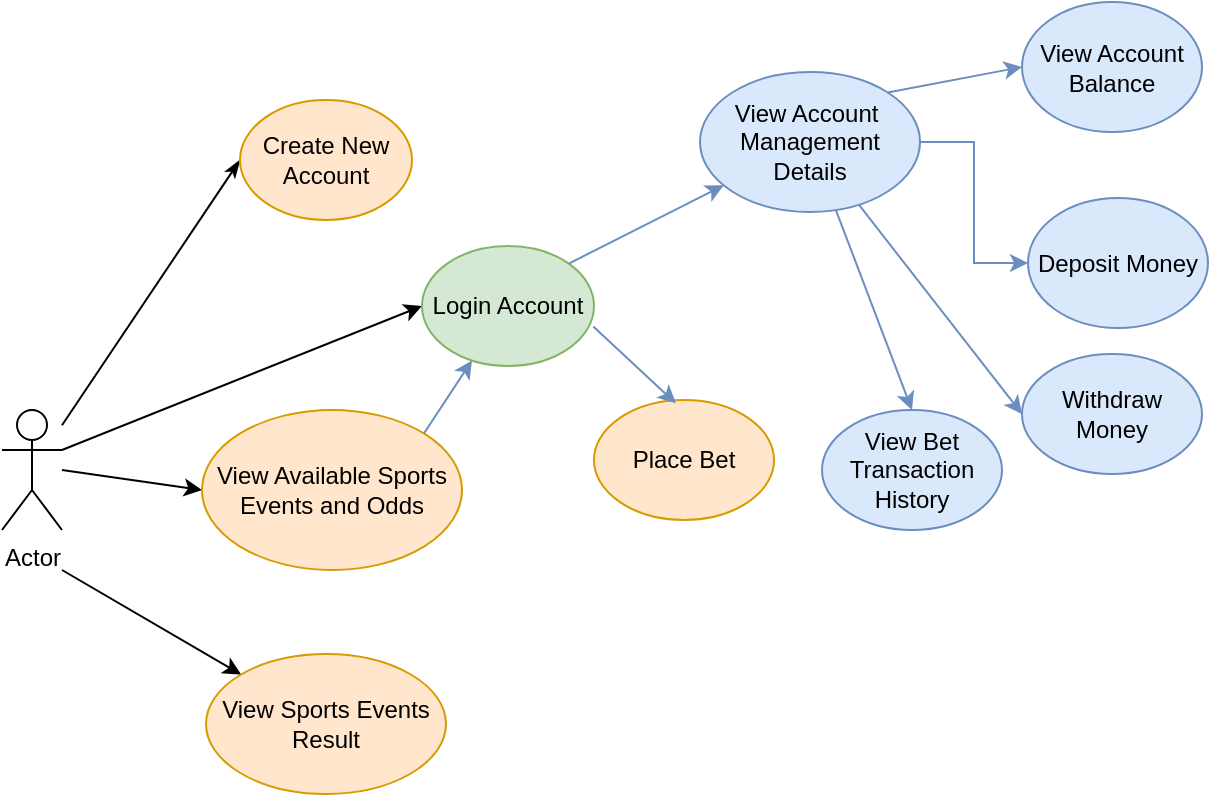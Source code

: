 <mxfile version="22.1.2" type="device" pages="9">
  <diagram id="C5RBs43oDa-KdzZeNtuy" name="Use Case Diagram">
    <mxGraphModel dx="1233" dy="1108" grid="0" gridSize="10" guides="1" tooltips="1" connect="1" arrows="1" fold="1" page="1" pageScale="1" pageWidth="827" pageHeight="1169" math="0" shadow="0">
      <root>
        <mxCell id="WIyWlLk6GJQsqaUBKTNV-0" />
        <mxCell id="WIyWlLk6GJQsqaUBKTNV-1" parent="WIyWlLk6GJQsqaUBKTNV-0" />
        <mxCell id="m2QLPAieHGLtr45nTU-P-6" style="rounded=0;orthogonalLoop=1;jettySize=auto;html=1;entryX=0;entryY=0.5;entryDx=0;entryDy=0;strokeColor=default;endArrow=classicThin;endFill=1;" parent="WIyWlLk6GJQsqaUBKTNV-1" source="m2QLPAieHGLtr45nTU-P-0" target="m2QLPAieHGLtr45nTU-P-12" edge="1">
          <mxGeometry relative="1" as="geometry">
            <mxPoint x="374" y="281" as="targetPoint" />
          </mxGeometry>
        </mxCell>
        <mxCell id="m2QLPAieHGLtr45nTU-P-15" style="rounded=0;orthogonalLoop=1;jettySize=auto;html=1;exitX=1;exitY=0.333;exitDx=0;exitDy=0;exitPerimeter=0;entryX=0;entryY=0.5;entryDx=0;entryDy=0;endArrow=classic;endFill=1;startArrow=none;startFill=0;" parent="WIyWlLk6GJQsqaUBKTNV-1" source="m2QLPAieHGLtr45nTU-P-0" target="m2QLPAieHGLtr45nTU-P-14" edge="1">
          <mxGeometry relative="1" as="geometry" />
        </mxCell>
        <mxCell id="m2QLPAieHGLtr45nTU-P-35" style="rounded=0;orthogonalLoop=1;jettySize=auto;html=1;" parent="WIyWlLk6GJQsqaUBKTNV-1" target="m2QLPAieHGLtr45nTU-P-34" edge="1">
          <mxGeometry relative="1" as="geometry">
            <mxPoint x="194" y="391" as="sourcePoint" />
          </mxGeometry>
        </mxCell>
        <mxCell id="m2QLPAieHGLtr45nTU-P-0" value="Actor" style="shape=umlActor;verticalLabelPosition=bottom;verticalAlign=top;html=1;outlineConnect=0;" parent="WIyWlLk6GJQsqaUBKTNV-1" vertex="1">
          <mxGeometry x="164" y="311" width="30" height="60" as="geometry" />
        </mxCell>
        <mxCell id="m2QLPAieHGLtr45nTU-P-12" value="Create New Account" style="ellipse;whiteSpace=wrap;html=1;fillColor=#ffe6cc;strokeColor=#d79b00;" parent="WIyWlLk6GJQsqaUBKTNV-1" vertex="1">
          <mxGeometry x="283" y="156" width="86" height="60" as="geometry" />
        </mxCell>
        <mxCell id="m2QLPAieHGLtr45nTU-P-14" value="Login Account" style="ellipse;whiteSpace=wrap;html=1;fillColor=#d5e8d4;strokeColor=#82b366;" parent="WIyWlLk6GJQsqaUBKTNV-1" vertex="1">
          <mxGeometry x="374" y="229" width="86" height="60" as="geometry" />
        </mxCell>
        <mxCell id="m2QLPAieHGLtr45nTU-P-22" style="edgeStyle=orthogonalEdgeStyle;rounded=0;orthogonalLoop=1;jettySize=auto;html=1;entryX=0;entryY=0.5;entryDx=0;entryDy=0;fillColor=#dae8fc;strokeColor=#6c8ebf;" parent="WIyWlLk6GJQsqaUBKTNV-1" source="m2QLPAieHGLtr45nTU-P-16" target="m2QLPAieHGLtr45nTU-P-18" edge="1">
          <mxGeometry relative="1" as="geometry" />
        </mxCell>
        <mxCell id="m2QLPAieHGLtr45nTU-P-24" style="rounded=0;orthogonalLoop=1;jettySize=auto;html=1;entryX=0;entryY=0.5;entryDx=0;entryDy=0;fillColor=#dae8fc;strokeColor=#6c8ebf;" parent="WIyWlLk6GJQsqaUBKTNV-1" source="m2QLPAieHGLtr45nTU-P-16" target="m2QLPAieHGLtr45nTU-P-23" edge="1">
          <mxGeometry relative="1" as="geometry" />
        </mxCell>
        <mxCell id="m2QLPAieHGLtr45nTU-P-26" style="rounded=0;orthogonalLoop=1;jettySize=auto;html=1;exitX=1;exitY=0;exitDx=0;exitDy=0;entryX=0;entryY=0.5;entryDx=0;entryDy=0;fillColor=#dae8fc;strokeColor=#6c8ebf;" parent="WIyWlLk6GJQsqaUBKTNV-1" source="m2QLPAieHGLtr45nTU-P-16" target="m2QLPAieHGLtr45nTU-P-25" edge="1">
          <mxGeometry relative="1" as="geometry" />
        </mxCell>
        <mxCell id="m2QLPAieHGLtr45nTU-P-33" style="rounded=0;orthogonalLoop=1;jettySize=auto;html=1;entryX=0.5;entryY=0;entryDx=0;entryDy=0;fillColor=#dae8fc;strokeColor=#6c8ebf;" parent="WIyWlLk6GJQsqaUBKTNV-1" source="m2QLPAieHGLtr45nTU-P-16" target="m2QLPAieHGLtr45nTU-P-32" edge="1">
          <mxGeometry relative="1" as="geometry" />
        </mxCell>
        <mxCell id="m2QLPAieHGLtr45nTU-P-16" value="View Account&amp;nbsp; Management Details" style="ellipse;whiteSpace=wrap;html=1;fillColor=#dae8fc;strokeColor=#6c8ebf;" parent="WIyWlLk6GJQsqaUBKTNV-1" vertex="1">
          <mxGeometry x="513" y="142" width="110" height="70" as="geometry" />
        </mxCell>
        <mxCell id="m2QLPAieHGLtr45nTU-P-17" style="rounded=0;orthogonalLoop=1;jettySize=auto;html=1;exitX=1;exitY=0;exitDx=0;exitDy=0;endArrow=classic;endFill=1;startArrow=none;startFill=0;fillColor=#dae8fc;strokeColor=#6c8ebf;" parent="WIyWlLk6GJQsqaUBKTNV-1" source="m2QLPAieHGLtr45nTU-P-14" target="m2QLPAieHGLtr45nTU-P-16" edge="1">
          <mxGeometry relative="1" as="geometry">
            <mxPoint x="340" y="261" as="sourcePoint" />
            <mxPoint x="400" y="191" as="targetPoint" />
          </mxGeometry>
        </mxCell>
        <mxCell id="m2QLPAieHGLtr45nTU-P-18" value="Deposit Money" style="ellipse;whiteSpace=wrap;html=1;fillColor=#dae8fc;strokeColor=#6c8ebf;" parent="WIyWlLk6GJQsqaUBKTNV-1" vertex="1">
          <mxGeometry x="677" y="205" width="90" height="65" as="geometry" />
        </mxCell>
        <mxCell id="m2QLPAieHGLtr45nTU-P-23" value="Withdraw Money" style="ellipse;whiteSpace=wrap;html=1;fillColor=#dae8fc;strokeColor=#6c8ebf;" parent="WIyWlLk6GJQsqaUBKTNV-1" vertex="1">
          <mxGeometry x="674" y="283" width="90" height="60" as="geometry" />
        </mxCell>
        <mxCell id="m2QLPAieHGLtr45nTU-P-25" value="View Account Balance" style="ellipse;whiteSpace=wrap;html=1;fillColor=#dae8fc;strokeColor=#6c8ebf;" parent="WIyWlLk6GJQsqaUBKTNV-1" vertex="1">
          <mxGeometry x="674" y="107" width="90" height="65" as="geometry" />
        </mxCell>
        <mxCell id="m2QLPAieHGLtr45nTU-P-28" style="rounded=0;orthogonalLoop=1;jettySize=auto;html=1;endArrow=classic;endFill=1;startArrow=none;startFill=0;entryX=0;entryY=0.5;entryDx=0;entryDy=0;" parent="WIyWlLk6GJQsqaUBKTNV-1" target="m2QLPAieHGLtr45nTU-P-29" edge="1">
          <mxGeometry relative="1" as="geometry">
            <mxPoint x="194" y="341" as="sourcePoint" />
            <mxPoint x="254" y="331" as="targetPoint" />
          </mxGeometry>
        </mxCell>
        <mxCell id="m2QLPAieHGLtr45nTU-P-29" value="View Available Sports Events and Odds" style="ellipse;whiteSpace=wrap;html=1;fillColor=#ffe6cc;strokeColor=#d79b00;" parent="WIyWlLk6GJQsqaUBKTNV-1" vertex="1">
          <mxGeometry x="264" y="311" width="130" height="80" as="geometry" />
        </mxCell>
        <mxCell id="m2QLPAieHGLtr45nTU-P-30" value="Place Bet" style="ellipse;whiteSpace=wrap;html=1;fillColor=#ffe6cc;strokeColor=#d79b00;" parent="WIyWlLk6GJQsqaUBKTNV-1" vertex="1">
          <mxGeometry x="460" y="306" width="90" height="60" as="geometry" />
        </mxCell>
        <mxCell id="m2QLPAieHGLtr45nTU-P-32" value="View Bet Transaction History" style="ellipse;whiteSpace=wrap;html=1;fillColor=#dae8fc;strokeColor=#6c8ebf;" parent="WIyWlLk6GJQsqaUBKTNV-1" vertex="1">
          <mxGeometry x="574" y="311" width="90" height="60" as="geometry" />
        </mxCell>
        <mxCell id="m2QLPAieHGLtr45nTU-P-34" value="View Sports Events Result" style="ellipse;whiteSpace=wrap;html=1;fillColor=#ffe6cc;strokeColor=#d79b00;" parent="WIyWlLk6GJQsqaUBKTNV-1" vertex="1">
          <mxGeometry x="266" y="433" width="120" height="70" as="geometry" />
        </mxCell>
        <mxCell id="ZSt26v_DQO5AOnMXpJGx-1" style="rounded=0;orthogonalLoop=1;jettySize=auto;html=1;exitX=0.996;exitY=0.67;exitDx=0;exitDy=0;exitPerimeter=0;endArrow=classic;endFill=1;startArrow=none;startFill=0;fillColor=#dae8fc;strokeColor=#6c8ebf;entryX=0.455;entryY=0.028;entryDx=0;entryDy=0;entryPerimeter=0;" parent="WIyWlLk6GJQsqaUBKTNV-1" source="m2QLPAieHGLtr45nTU-P-14" target="m2QLPAieHGLtr45nTU-P-30" edge="1">
          <mxGeometry relative="1" as="geometry">
            <mxPoint x="374" y="315" as="sourcePoint" />
            <mxPoint x="554" y="248" as="targetPoint" />
          </mxGeometry>
        </mxCell>
        <mxCell id="ZSt26v_DQO5AOnMXpJGx-3" style="rounded=0;orthogonalLoop=1;jettySize=auto;html=1;exitX=1;exitY=0;exitDx=0;exitDy=0;endArrow=classic;endFill=1;startArrow=none;startFill=0;fillColor=#dae8fc;strokeColor=#6c8ebf;" parent="WIyWlLk6GJQsqaUBKTNV-1" source="m2QLPAieHGLtr45nTU-P-29" target="m2QLPAieHGLtr45nTU-P-14" edge="1">
          <mxGeometry relative="1" as="geometry">
            <mxPoint x="404" y="334" as="sourcePoint" />
            <mxPoint x="460" y="378" as="targetPoint" />
          </mxGeometry>
        </mxCell>
      </root>
    </mxGraphModel>
  </diagram>
  <diagram id="8HzGLOWufzLAhm1dzgZX" name="Class Diagram">
    <mxGraphModel dx="1994" dy="432" grid="0" gridSize="10" guides="1" tooltips="1" connect="1" arrows="1" fold="1" page="1" pageScale="1" pageWidth="1200" pageHeight="1600" math="0" shadow="0">
      <root>
        <mxCell id="0" />
        <mxCell id="1" parent="0" />
        <mxCell id="UbI1gnVllNl12jydgUc1-14" value="User" style="swimlane;childLayout=stackLayout;horizontal=1;startSize=50;horizontalStack=0;rounded=1;fontSize=14;fontStyle=0;strokeWidth=2;resizeParent=0;resizeLast=1;shadow=0;dashed=0;align=center;arcSize=4;whiteSpace=wrap;html=1;fillColor=#dae8fc;strokeColor=#6c8ebf;" parent="1" vertex="1">
          <mxGeometry x="20" y="110" width="130" height="140" as="geometry" />
        </mxCell>
        <mxCell id="UbI1gnVllNl12jydgUc1-15" value="-id: number&lt;br&gt;-username: string&lt;br&gt;-password: string&lt;br&gt;-emailAddr: string&lt;br&gt;-contactNo: number" style="align=left;strokeColor=none;fillColor=none;spacingLeft=4;fontSize=12;verticalAlign=top;resizable=0;rotatable=0;part=1;html=1;" parent="UbI1gnVllNl12jydgUc1-14" vertex="1">
          <mxGeometry y="50" width="130" height="90" as="geometry" />
        </mxCell>
        <mxCell id="UbI1gnVllNl12jydgUc1-16" value="Account" style="swimlane;childLayout=stackLayout;horizontal=1;startSize=50;horizontalStack=0;rounded=1;fontSize=14;fontStyle=0;strokeWidth=2;resizeParent=0;resizeLast=1;shadow=0;dashed=0;align=center;arcSize=4;whiteSpace=wrap;html=1;fillColor=#dae8fc;strokeColor=#6c8ebf;" parent="1" vertex="1">
          <mxGeometry x="10" y="550" width="152" height="165" as="geometry" />
        </mxCell>
        <mxCell id="UbI1gnVllNl12jydgUc1-17" value="-&amp;nbsp;accId: number;&lt;div&gt;- usrId: number;&lt;/div&gt;&lt;div&gt;- balance: number;&lt;/div&gt;&lt;div&gt;- depositLimit: number;&lt;/div&gt;&lt;div&gt;- depositAmt: number;&lt;/div&gt;&lt;div&gt;- withdrawalAmt: number;&lt;/div&gt;&lt;div&gt;- actionType: string;&lt;/div&gt;" style="align=left;strokeColor=none;fillColor=none;spacingLeft=4;fontSize=12;verticalAlign=top;resizable=0;rotatable=0;part=1;html=1;" parent="UbI1gnVllNl12jydgUc1-16" vertex="1">
          <mxGeometry y="50" width="152" height="115" as="geometry" />
        </mxCell>
        <mxCell id="UbI1gnVllNl12jydgUc1-18" value="BetEvent" style="swimlane;childLayout=stackLayout;horizontal=1;startSize=50;horizontalStack=0;rounded=1;fontSize=14;fontStyle=0;strokeWidth=2;resizeParent=0;resizeLast=1;shadow=0;dashed=0;align=center;arcSize=4;whiteSpace=wrap;html=1;fillColor=#dae8fc;strokeColor=#6c8ebf;" parent="1" vertex="1">
          <mxGeometry x="240" y="110" width="190" height="160" as="geometry" />
        </mxCell>
        <mxCell id="UbI1gnVllNl12jydgUc1-19" value="- eventId: number&lt;br&gt;- competition: string&lt;br&gt;- homeTeam: string&lt;br&gt;- awayTeam: string&lt;br&gt;- eventDesc: string&lt;br&gt;- startTime: Date" style="align=left;strokeColor=none;fillColor=none;spacingLeft=4;fontSize=12;verticalAlign=top;resizable=0;rotatable=0;part=1;html=1;" parent="UbI1gnVllNl12jydgUc1-18" vertex="1">
          <mxGeometry y="50" width="190" height="110" as="geometry" />
        </mxCell>
        <mxCell id="-B12kYw8G-PtrJjn_SGG-4" style="edgeStyle=orthogonalEdgeStyle;rounded=0;orthogonalLoop=1;jettySize=auto;html=1;exitX=0.5;exitY=1;exitDx=0;exitDy=0;" parent="1" source="UbI1gnVllNl12jydgUc1-15" target="UbI1gnVllNl12jydgUc1-16" edge="1">
          <mxGeometry relative="1" as="geometry" />
        </mxCell>
        <mxCell id="-B12kYw8G-PtrJjn_SGG-5" value="1" style="edgeLabel;html=1;align=center;verticalAlign=middle;resizable=0;points=[];" parent="-B12kYw8G-PtrJjn_SGG-4" vertex="1" connectable="0">
          <mxGeometry x="0.683" relative="1" as="geometry">
            <mxPoint x="-15" as="offset" />
          </mxGeometry>
        </mxCell>
        <mxCell id="-B12kYw8G-PtrJjn_SGG-6" value="1" style="edgeLabel;html=1;align=center;verticalAlign=middle;resizable=0;points=[];" parent="-B12kYw8G-PtrJjn_SGG-4" vertex="1" connectable="0">
          <mxGeometry x="-0.767" y="-3" relative="1" as="geometry">
            <mxPoint x="-12" as="offset" />
          </mxGeometry>
        </mxCell>
        <mxCell id="-B12kYw8G-PtrJjn_SGG-12" value="H2HEventOdds" style="swimlane;childLayout=stackLayout;horizontal=1;startSize=50;horizontalStack=0;rounded=1;fontSize=14;fontStyle=0;strokeWidth=2;resizeParent=0;resizeLast=1;shadow=0;dashed=0;align=center;arcSize=4;whiteSpace=wrap;html=1;fillColor=#dae8fc;strokeColor=#6c8ebf;" parent="1" vertex="1">
          <mxGeometry x="571" y="110" width="190" height="120" as="geometry" />
        </mxCell>
        <mxCell id="-B12kYw8G-PtrJjn_SGG-13" value="- eventId: number&lt;br&gt;- homeOdds: number&lt;br&gt;- drawOdds: number&lt;br&gt;- awayOdds: number" style="align=left;strokeColor=none;fillColor=none;spacingLeft=4;fontSize=12;verticalAlign=top;resizable=0;rotatable=0;part=1;html=1;" parent="-B12kYw8G-PtrJjn_SGG-12" vertex="1">
          <mxGeometry y="50" width="190" height="70" as="geometry" />
        </mxCell>
        <mxCell id="-B12kYw8G-PtrJjn_SGG-15" value="1" style="edgeLabel;html=1;align=center;verticalAlign=middle;resizable=0;points=[];" parent="1" vertex="1" connectable="0">
          <mxGeometry x="63" y="282" as="geometry">
            <mxPoint x="52" y="4" as="offset" />
          </mxGeometry>
        </mxCell>
        <mxCell id="-B12kYw8G-PtrJjn_SGG-18" value="1" style="edgeLabel;html=1;align=center;verticalAlign=middle;resizable=0;points=[];" parent="1" vertex="1" connectable="0">
          <mxGeometry x="342" y="279" as="geometry">
            <mxPoint x="52" y="4" as="offset" />
          </mxGeometry>
        </mxCell>
        <mxCell id="-B12kYw8G-PtrJjn_SGG-20" style="edgeStyle=orthogonalEdgeStyle;rounded=0;orthogonalLoop=1;jettySize=auto;html=1;endArrow=none;endFill=0;startArrow=block;startFill=1;" parent="1" source="UbI1gnVllNl12jydgUc1-19" edge="1">
          <mxGeometry relative="1" as="geometry">
            <mxPoint x="540" y="190" as="targetPoint" />
            <Array as="points">
              <mxPoint x="570" y="190" />
            </Array>
          </mxGeometry>
        </mxCell>
        <mxCell id="-B12kYw8G-PtrJjn_SGG-21" value="1" style="edgeLabel;html=1;align=center;verticalAlign=middle;resizable=0;points=[];" parent="-B12kYw8G-PtrJjn_SGG-20" vertex="1" connectable="0">
          <mxGeometry x="-0.2" y="2" relative="1" as="geometry">
            <mxPoint x="-51" y="-18" as="offset" />
          </mxGeometry>
        </mxCell>
        <mxCell id="-B12kYw8G-PtrJjn_SGG-22" value="1" style="edgeLabel;html=1;align=center;verticalAlign=middle;resizable=0;points=[];" parent="1" vertex="1" connectable="0">
          <mxGeometry x="480" y="180" as="geometry">
            <mxPoint x="80" y="-8" as="offset" />
          </mxGeometry>
        </mxCell>
        <mxCell id="-B12kYw8G-PtrJjn_SGG-26" value="BetSlip" style="swimlane;childLayout=stackLayout;horizontal=1;startSize=40;horizontalStack=0;rounded=1;fontSize=14;fontStyle=0;strokeWidth=2;resizeParent=0;resizeLast=1;shadow=0;dashed=0;align=center;arcSize=4;whiteSpace=wrap;html=1;fillColor=#dae8fc;strokeColor=#6c8ebf;" parent="1" vertex="1">
          <mxGeometry x="708" y="560" width="220" height="200" as="geometry" />
        </mxCell>
        <mxCell id="-B12kYw8G-PtrJjn_SGG-27" value="&lt;div&gt;- eventId: number&lt;/div&gt;&lt;div&gt;- eventDesc: string&lt;/div&gt;&lt;div&gt;- compType: string&lt;/div&gt;&lt;div&gt;- startTime: Date&lt;/div&gt;&lt;div&gt;- betSelection: string&lt;/div&gt;&lt;div&gt;- betSelectionName: string&lt;/div&gt;&lt;div&gt;- betTypeCd: string&lt;/div&gt;&lt;div&gt;- odds: number&lt;/div&gt;&lt;div&gt;- betAmount: number = null&lt;/div&gt;&lt;div&gt;- potentialPayout: number&lt;/div&gt;" style="text;html=1;align=left;verticalAlign=middle;resizable=0;points=[];autosize=1;strokeColor=none;fillColor=none;" parent="-B12kYw8G-PtrJjn_SGG-26" vertex="1">
          <mxGeometry y="40" width="220" height="160" as="geometry" />
        </mxCell>
        <mxCell id="-B12kYw8G-PtrJjn_SGG-32" value="1..*" style="edgeLabel;html=1;align=center;verticalAlign=middle;resizable=0;points=[];" parent="1" vertex="1" connectable="0">
          <mxGeometry x="735.003" y="365" as="geometry">
            <mxPoint x="70" y="177" as="offset" />
          </mxGeometry>
        </mxCell>
        <mxCell id="IiKxGXnXnEtxMEJNi_nP-27" style="edgeStyle=orthogonalEdgeStyle;rounded=0;orthogonalLoop=1;jettySize=auto;html=1;entryX=0.464;entryY=0.003;entryDx=0;entryDy=0;entryPerimeter=0;" parent="1" source="-B12kYw8G-PtrJjn_SGG-33" target="IiKxGXnXnEtxMEJNi_nP-25" edge="1">
          <mxGeometry relative="1" as="geometry" />
        </mxCell>
        <mxCell id="-B12kYw8G-PtrJjn_SGG-33" value="BetTransaction" style="swimlane;childLayout=stackLayout;horizontal=1;startSize=50;horizontalStack=0;rounded=1;fontSize=14;fontStyle=0;strokeWidth=2;resizeParent=0;resizeLast=1;shadow=0;dashed=0;align=center;arcSize=4;whiteSpace=wrap;html=1;fillColor=#dae8fc;strokeColor=#6c8ebf;" parent="1" vertex="1">
          <mxGeometry x="411" y="554" width="200" height="250" as="geometry" />
        </mxCell>
        <mxCell id="-B12kYw8G-PtrJjn_SGG-34" value="- accId: number&lt;br&gt;- eventId: number&lt;br style=&quot;border-color: var(--border-color);&quot;&gt;- eventDesc:string&lt;br&gt;- compType: string&lt;br&gt;- startTime: Date&lt;br&gt;- betType: string&lt;br style=&quot;border-color: var(--border-color);&quot;&gt;&lt;span style=&quot;border-color: var(--border-color);&quot;&gt;- betSelection: string&lt;/span&gt;&lt;span style=&quot;border-color: var(--border-color);&quot;&gt;&lt;br style=&quot;border-color: var(--border-color);&quot;&gt;- betAmt: number&lt;br style=&quot;border-color: var(--border-color);&quot;&gt;- odds:number&lt;br&gt;- betAmt: number&lt;br&gt;- potentialReturn: number&lt;br&gt;- settlementStatus: boolean&lt;br&gt;- trxDt: Date&lt;br&gt;&lt;/span&gt;" style="align=left;strokeColor=none;fillColor=none;spacingLeft=4;fontSize=12;verticalAlign=top;resizable=0;rotatable=0;part=1;html=1;" parent="-B12kYw8G-PtrJjn_SGG-33" vertex="1">
          <mxGeometry y="50" width="200" height="200" as="geometry" />
        </mxCell>
        <mxCell id="poHPg8aDYObWZULjITj9-1" style="edgeStyle=orthogonalEdgeStyle;rounded=0;orthogonalLoop=1;jettySize=auto;html=1;exitX=0.75;exitY=0;exitDx=0;exitDy=0;entryX=0.5;entryY=0;entryDx=0;entryDy=0;" parent="1" source="UbI1gnVllNl12jydgUc1-16" target="poHPg8aDYObWZULjITj9-3" edge="1">
          <mxGeometry relative="1" as="geometry">
            <mxPoint x="210" y="540" as="targetPoint" />
            <Array as="points">
              <mxPoint x="120" y="550" />
              <mxPoint x="120" y="510" />
              <mxPoint x="255" y="510" />
            </Array>
          </mxGeometry>
        </mxCell>
        <mxCell id="poHPg8aDYObWZULjITj9-3" value="TrxHist" style="swimlane;childLayout=stackLayout;horizontal=1;startSize=40;horizontalStack=0;rounded=1;fontSize=14;fontStyle=0;strokeWidth=2;resizeParent=0;resizeLast=1;shadow=0;dashed=0;align=center;arcSize=4;whiteSpace=wrap;html=1;fillColor=#dae8fc;strokeColor=#6c8ebf;" parent="1" vertex="1">
          <mxGeometry x="190" y="550" width="130" height="90" as="geometry" />
        </mxCell>
        <mxCell id="Zia1r6KZ2FLdmhoB63sh-2" value="- trxId: number" style="align=left;strokeColor=none;fillColor=none;spacingLeft=4;fontSize=12;verticalAlign=top;resizable=0;rotatable=0;part=1;html=1;" parent="poHPg8aDYObWZULjITj9-3" vertex="1">
          <mxGeometry y="40" width="130" height="50" as="geometry" />
        </mxCell>
        <mxCell id="poHPg8aDYObWZULjITj9-6" style="edgeStyle=orthogonalEdgeStyle;rounded=0;orthogonalLoop=1;jettySize=auto;html=1;" parent="1" source="-B12kYw8G-PtrJjn_SGG-26" target="-B12kYw8G-PtrJjn_SGG-33" edge="1">
          <mxGeometry relative="1" as="geometry">
            <mxPoint x="335" y="502" as="sourcePoint" />
          </mxGeometry>
        </mxCell>
        <mxCell id="poHPg8aDYObWZULjITj9-7" style="edgeStyle=orthogonalEdgeStyle;rounded=0;orthogonalLoop=1;jettySize=auto;html=1;exitX=0;exitY=0.25;exitDx=0;exitDy=0;entryX=1;entryY=0.365;entryDx=0;entryDy=0;entryPerimeter=0;endArrow=diamondThin;endFill=0;" parent="1" source="-B12kYw8G-PtrJjn_SGG-34" edge="1">
          <mxGeometry relative="1" as="geometry">
            <mxPoint x="320" y="608.25" as="targetPoint" />
          </mxGeometry>
        </mxCell>
        <mxCell id="poHPg8aDYObWZULjITj9-8" value="1" style="edgeLabel;html=1;align=center;verticalAlign=middle;resizable=0;points=[];" parent="1" vertex="1" connectable="0">
          <mxGeometry x="219" y="621" as="geometry">
            <mxPoint x="174" y="47" as="offset" />
          </mxGeometry>
        </mxCell>
        <mxCell id="poHPg8aDYObWZULjITj9-9" value="1" style="edgeLabel;html=1;align=center;verticalAlign=middle;resizable=0;points=[];" parent="1" vertex="1" connectable="0">
          <mxGeometry x="80" y="295" as="geometry">
            <mxPoint x="139" y="232" as="offset" />
          </mxGeometry>
        </mxCell>
        <mxCell id="poHPg8aDYObWZULjITj9-10" value="1" style="edgeLabel;html=1;align=center;verticalAlign=middle;resizable=0;points=[];" parent="1" vertex="1" connectable="0">
          <mxGeometry x="46" y="374" as="geometry">
            <mxPoint x="228" y="283" as="offset" />
          </mxGeometry>
        </mxCell>
        <mxCell id="OfnlgFVTKK1snMTHi-JX-1" value="1" style="edgeLabel;html=1;align=center;verticalAlign=middle;resizable=0;points=[];" parent="1" vertex="1" connectable="0">
          <mxGeometry x="60" y="530" as="geometry">
            <mxPoint x="52" y="4" as="offset" />
          </mxGeometry>
        </mxCell>
        <mxCell id="OfnlgFVTKK1snMTHi-JX-4" value="SportEvent" style="swimlane;childLayout=stackLayout;horizontal=1;startSize=50;horizontalStack=0;rounded=1;fontSize=14;fontStyle=0;strokeWidth=2;resizeParent=0;resizeLast=1;shadow=0;dashed=0;align=center;arcSize=4;whiteSpace=wrap;html=1;fillColor=#dae8fc;strokeColor=#6c8ebf;" parent="1" vertex="1">
          <mxGeometry x="712" y="814" width="187" height="232" as="geometry" />
        </mxCell>
        <mxCell id="OfnlgFVTKK1snMTHi-JX-5" value="- eventId: number&lt;br&gt;- apiEventId: string&lt;br&gt;- compType: string&lt;br&gt;- eventType: string&lt;br&gt;- commenceTime: Date&lt;br&gt;- completed: boolean&lt;br&gt;- homeTeam: string&lt;br&gt;- awayTeam: string&lt;br&gt;- homeOdds: number&lt;br&gt;- drawOdds: number&lt;br&gt;- awayOdds: number&lt;br&gt;- createDt: Date" style="align=left;strokeColor=none;fillColor=none;spacingLeft=4;fontSize=12;verticalAlign=top;resizable=0;rotatable=0;part=1;html=1;" parent="OfnlgFVTKK1snMTHi-JX-4" vertex="1">
          <mxGeometry y="50" width="187" height="182" as="geometry" />
        </mxCell>
        <mxCell id="nse9DLixhIplJpoS0kqQ-1" value="1" style="edgeLabel;html=1;align=center;verticalAlign=middle;resizable=0;points=[];" parent="1" vertex="1" connectable="0">
          <mxGeometry x="691.003" y="447" as="geometry">
            <mxPoint y="201" as="offset" />
          </mxGeometry>
        </mxCell>
        <mxCell id="nse9DLixhIplJpoS0kqQ-2" value="1" style="edgeLabel;html=1;align=center;verticalAlign=middle;resizable=0;points=[];" parent="1" vertex="1" connectable="0">
          <mxGeometry x="557.003" y="484" as="geometry">
            <mxPoint x="70" y="177" as="offset" />
          </mxGeometry>
        </mxCell>
        <mxCell id="IiKxGXnXnEtxMEJNi_nP-4" style="edgeStyle=orthogonalEdgeStyle;rounded=0;orthogonalLoop=1;jettySize=auto;html=1;endArrow=none;endFill=0;startArrow=block;startFill=1;entryX=0.75;entryY=1;entryDx=0;entryDy=0;" parent="1" source="-B12kYw8G-PtrJjn_SGG-26" target="UbI1gnVllNl12jydgUc1-19" edge="1">
          <mxGeometry relative="1" as="geometry">
            <mxPoint x="741" y="485" as="sourcePoint" />
            <mxPoint x="104" y="250" as="targetPoint" />
            <Array as="points">
              <mxPoint x="823" y="319" />
              <mxPoint x="383" y="319" />
              <mxPoint x="383" y="270" />
            </Array>
          </mxGeometry>
        </mxCell>
        <mxCell id="IiKxGXnXnEtxMEJNi_nP-7" value="TeamDetails" style="swimlane;childLayout=stackLayout;horizontal=1;startSize=50;horizontalStack=0;rounded=1;fontSize=14;fontStyle=0;strokeWidth=2;resizeParent=0;resizeLast=1;shadow=0;dashed=0;align=center;arcSize=4;whiteSpace=wrap;html=1;fillColor=#dae8fc;strokeColor=#6c8ebf;" parent="1" vertex="1">
          <mxGeometry x="190" y="381" width="156" height="91" as="geometry" />
        </mxCell>
        <mxCell id="IiKxGXnXnEtxMEJNi_nP-8" value="- homeTeam: string&lt;br&gt;- awayTeam: string" style="align=left;strokeColor=none;fillColor=none;spacingLeft=4;fontSize=12;verticalAlign=top;resizable=0;rotatable=0;part=1;html=1;" parent="IiKxGXnXnEtxMEJNi_nP-7" vertex="1">
          <mxGeometry y="50" width="156" height="41" as="geometry" />
        </mxCell>
        <mxCell id="IiKxGXnXnEtxMEJNi_nP-9" style="edgeStyle=orthogonalEdgeStyle;rounded=0;orthogonalLoop=1;jettySize=auto;html=1;exitX=0.149;exitY=1.011;exitDx=0;exitDy=0;exitPerimeter=0;" parent="1" source="UbI1gnVllNl12jydgUc1-19" target="IiKxGXnXnEtxMEJNi_nP-7" edge="1">
          <mxGeometry relative="1" as="geometry" />
        </mxCell>
        <mxCell id="IiKxGXnXnEtxMEJNi_nP-10" value="1" style="edgeLabel;html=1;align=center;verticalAlign=middle;resizable=0;points=[];" parent="1" vertex="1" connectable="0">
          <mxGeometry x="228" y="279" as="geometry">
            <mxPoint x="52" y="4" as="offset" />
          </mxGeometry>
        </mxCell>
        <mxCell id="IiKxGXnXnEtxMEJNi_nP-11" value="1" style="edgeLabel;html=1;align=center;verticalAlign=middle;resizable=0;points=[];" parent="1" vertex="1" connectable="0">
          <mxGeometry x="193" y="365" as="geometry">
            <mxPoint x="52" y="4" as="offset" />
          </mxGeometry>
        </mxCell>
        <mxCell id="IiKxGXnXnEtxMEJNi_nP-12" value="H2HBetSelection" style="swimlane;childLayout=stackLayout;horizontal=1;startSize=50;horizontalStack=0;rounded=1;fontSize=14;fontStyle=0;strokeWidth=2;resizeParent=0;resizeLast=1;shadow=0;dashed=0;align=center;arcSize=4;whiteSpace=wrap;html=1;fillColor=#dae8fc;strokeColor=#6c8ebf;" parent="1" vertex="1">
          <mxGeometry x="377" y="381" width="156" height="110" as="geometry" />
        </mxCell>
        <mxCell id="IiKxGXnXnEtxMEJNi_nP-13" value="-&amp;nbsp;homeSelected&lt;span style=&quot;background-color: initial;&quot;&gt;: boolean&lt;/span&gt;&lt;br&gt;- drawSelected: boolean&lt;br&gt;- awaySelected: boolean" style="align=left;strokeColor=none;fillColor=none;spacingLeft=4;fontSize=12;verticalAlign=top;resizable=0;rotatable=0;part=1;html=1;" parent="IiKxGXnXnEtxMEJNi_nP-12" vertex="1">
          <mxGeometry y="50" width="156" height="60" as="geometry" />
        </mxCell>
        <mxCell id="IiKxGXnXnEtxMEJNi_nP-14" style="edgeStyle=orthogonalEdgeStyle;rounded=0;orthogonalLoop=1;jettySize=auto;html=1;" parent="1" source="UbI1gnVllNl12jydgUc1-19" target="IiKxGXnXnEtxMEJNi_nP-12" edge="1">
          <mxGeometry relative="1" as="geometry">
            <Array as="points">
              <mxPoint x="335" y="340" />
              <mxPoint x="455" y="340" />
            </Array>
          </mxGeometry>
        </mxCell>
        <mxCell id="IiKxGXnXnEtxMEJNi_nP-15" value="1" style="edgeLabel;html=1;align=center;verticalAlign=middle;resizable=0;points=[];" parent="1" vertex="1" connectable="0">
          <mxGeometry x="294" y="279" as="geometry">
            <mxPoint x="52" y="4" as="offset" />
          </mxGeometry>
        </mxCell>
        <mxCell id="IiKxGXnXnEtxMEJNi_nP-16" value="1" style="edgeLabel;html=1;align=center;verticalAlign=middle;resizable=0;points=[];" parent="1" vertex="1" connectable="0">
          <mxGeometry x="418" y="365" as="geometry">
            <mxPoint x="52" y="4" as="offset" />
          </mxGeometry>
        </mxCell>
        <mxCell id="IiKxGXnXnEtxMEJNi_nP-19" value="OtherTransaction" style="swimlane;childLayout=stackLayout;horizontal=1;startSize=50;horizontalStack=0;rounded=1;fontSize=14;fontStyle=0;strokeWidth=2;resizeParent=0;resizeLast=1;shadow=0;dashed=0;align=center;arcSize=4;whiteSpace=wrap;html=1;fillColor=#dae8fc;strokeColor=#6c8ebf;" parent="1" vertex="1">
          <mxGeometry x="83" y="874" width="200" height="141" as="geometry" />
        </mxCell>
        <mxCell id="IiKxGXnXnEtxMEJNi_nP-20" value="&lt;br&gt;- accId: number&lt;br&gt;&lt;span style=&quot;border-color: var(--border-color);&quot;&gt;- type: string&lt;br&gt;- amount: number&lt;br&gt;- trxDt: Date&lt;br&gt;&lt;/span&gt;" style="align=left;strokeColor=none;fillColor=none;spacingLeft=4;fontSize=12;verticalAlign=top;resizable=0;rotatable=0;part=1;html=1;" parent="IiKxGXnXnEtxMEJNi_nP-19" vertex="1">
          <mxGeometry y="50" width="200" height="91" as="geometry" />
        </mxCell>
        <mxCell id="IiKxGXnXnEtxMEJNi_nP-21" style="edgeStyle=orthogonalEdgeStyle;rounded=0;orthogonalLoop=1;jettySize=auto;html=1;exitX=0.45;exitY=0.008;exitDx=0;exitDy=0;entryX=1;entryY=0.365;entryDx=0;entryDy=0;entryPerimeter=0;endArrow=diamondThin;endFill=0;exitPerimeter=0;" parent="1" source="IiKxGXnXnEtxMEJNi_nP-19" edge="1">
          <mxGeometry relative="1" as="geometry">
            <mxPoint x="260" y="640" as="targetPoint" />
            <mxPoint x="351" y="685.75" as="sourcePoint" />
          </mxGeometry>
        </mxCell>
        <mxCell id="IiKxGXnXnEtxMEJNi_nP-23" value="1" style="edgeLabel;html=1;align=center;verticalAlign=middle;resizable=0;points=[];" parent="1" vertex="1" connectable="0">
          <mxGeometry x="104" y="315" as="geometry">
            <mxPoint x="228" y="283" as="offset" />
          </mxGeometry>
        </mxCell>
        <mxCell id="IiKxGXnXnEtxMEJNi_nP-24" value="1" style="edgeLabel;html=1;align=center;verticalAlign=middle;resizable=0;points=[];" parent="1" vertex="1" connectable="0">
          <mxGeometry x="-43" y="577" as="geometry">
            <mxPoint x="228" y="283" as="offset" />
          </mxGeometry>
        </mxCell>
        <mxCell id="IiKxGXnXnEtxMEJNi_nP-25" value="AccountBetProcessTransaction" style="swimlane;childLayout=stackLayout;horizontal=1;startSize=50;horizontalStack=0;rounded=1;fontSize=14;fontStyle=0;strokeWidth=2;resizeParent=0;resizeLast=1;shadow=0;dashed=0;align=center;arcSize=4;whiteSpace=wrap;html=1;fillColor=#dae8fc;strokeColor=#6c8ebf;" parent="1" vertex="1">
          <mxGeometry x="409" y="876" width="221" height="191" as="geometry" />
        </mxCell>
        <mxCell id="IiKxGXnXnEtxMEJNi_nP-26" value="- id: number&lt;br&gt;- trx_id: string&lt;br&gt;- ref_trx_id: string&lt;br&gt;- acc_id: number&lt;br&gt;- amount: number&lt;br&gt;- type: string&lt;br&gt;- trx_dt: Date" style="align=left;strokeColor=none;fillColor=none;spacingLeft=4;fontSize=12;verticalAlign=top;resizable=0;rotatable=0;part=1;html=1;" parent="IiKxGXnXnEtxMEJNi_nP-25" vertex="1">
          <mxGeometry y="50" width="221" height="141" as="geometry" />
        </mxCell>
        <mxCell id="IiKxGXnXnEtxMEJNi_nP-29" value="1" style="edgeLabel;html=1;align=center;verticalAlign=middle;resizable=0;points=[];" parent="1" vertex="1" connectable="0">
          <mxGeometry x="453.003" y="679" as="geometry">
            <mxPoint x="70" y="177" as="offset" />
          </mxGeometry>
        </mxCell>
        <mxCell id="IiKxGXnXnEtxMEJNi_nP-31" value="1" style="edgeLabel;html=1;align=center;verticalAlign=middle;resizable=0;points=[];" parent="1" vertex="1" connectable="0">
          <mxGeometry x="453.003" y="640" as="geometry">
            <mxPoint x="70" y="177" as="offset" />
          </mxGeometry>
        </mxCell>
        <mxCell id="nehMxJXNcINlttz228Iq-1" value="ResultEvent" style="swimlane;childLayout=stackLayout;horizontal=1;startSize=50;horizontalStack=0;rounded=1;fontSize=14;fontStyle=0;strokeWidth=2;resizeParent=0;resizeLast=1;shadow=0;dashed=0;align=center;arcSize=4;whiteSpace=wrap;html=1;fillColor=#dae8fc;strokeColor=#6c8ebf;" parent="1" vertex="1">
          <mxGeometry x="981" y="868" width="188" height="180" as="geometry" />
        </mxCell>
        <mxCell id="nehMxJXNcINlttz228Iq-2" value="- eventId: number&lt;br&gt;- apiEventId: number&lt;br&gt;- compType: string&lt;br&gt;- score: string&lt;br&gt;- outcome: string&lt;br&gt;- completed: boolean&lt;br&gt;- lastUpdatedDt: Date" style="align=left;strokeColor=none;fillColor=none;spacingLeft=4;fontSize=12;verticalAlign=top;resizable=0;rotatable=0;part=1;html=1;" parent="nehMxJXNcINlttz228Iq-1" vertex="1">
          <mxGeometry y="50" width="188" height="130" as="geometry" />
        </mxCell>
      </root>
    </mxGraphModel>
  </diagram>
  <diagram id="3yRNvgIO_LXvSJmdzNFA" name="Entity-Relationship Diagram">
    <mxGraphModel dx="794" dy="432" grid="0" gridSize="10" guides="1" tooltips="1" connect="1" arrows="1" fold="1" page="1" pageScale="1" pageWidth="850" pageHeight="1100" math="0" shadow="0">
      <root>
        <mxCell id="0" />
        <mxCell id="1" parent="0" />
        <mxCell id="dWHiE6yfVeQo9Ne-HcMX-50" value="tb_usr" style="swimlane;childLayout=stackLayout;horizontal=1;startSize=50;horizontalStack=0;rounded=1;fontSize=14;fontStyle=0;strokeWidth=2;resizeParent=0;resizeLast=1;shadow=0;dashed=0;align=center;arcSize=4;whiteSpace=wrap;html=1;" parent="1" vertex="1">
          <mxGeometry x="75" y="120" width="143" height="170" as="geometry" />
        </mxCell>
        <mxCell id="dWHiE6yfVeQo9Ne-HcMX-51" value="id: bigint&lt;br&gt;usr_nam: varchar(20)&lt;br&gt;pwd: varchar(100)&lt;br&gt;email: varchar(100)&lt;br&gt;contact_no: varchar(30)&lt;br&gt;del_ind: varchar(1)&lt;br&gt;created_dt: datetime" style="align=left;strokeColor=none;fillColor=none;spacingLeft=4;fontSize=12;verticalAlign=top;resizable=0;rotatable=0;part=1;html=1;" parent="dWHiE6yfVeQo9Ne-HcMX-50" vertex="1">
          <mxGeometry y="50" width="143" height="120" as="geometry" />
        </mxCell>
        <mxCell id="dWHiE6yfVeQo9Ne-HcMX-52" value="tb_bet_trx" style="swimlane;childLayout=stackLayout;horizontal=1;startSize=50;horizontalStack=0;rounded=1;fontSize=14;fontStyle=0;strokeWidth=2;resizeParent=0;resizeLast=1;shadow=0;dashed=0;align=center;arcSize=4;whiteSpace=wrap;html=1;" parent="1" vertex="1">
          <mxGeometry x="603" y="126" width="175" height="261" as="geometry" />
        </mxCell>
        <mxCell id="dWHiE6yfVeQo9Ne-HcMX-53" value="trx_id: varchar(20)&lt;br&gt;acc_id: bigint&lt;br style=&quot;border-color: var(--border-color);&quot;&gt;event_id: bigint&lt;br style=&quot;border-color: var(--border-color);&quot;&gt;event_desc:varchar(100)&lt;br style=&quot;border-color: var(--border-color);&quot;&gt;comp_type: varchar(30)&lt;br style=&quot;border-color: var(--border-color);&quot;&gt;start_time: datetime&lt;br style=&quot;border-color: var(--border-color);&quot;&gt;bet_type: varchar(30)&lt;br style=&quot;border-color: var(--border-color);&quot;&gt;bet_selection:&amp;nbsp;&lt;span style=&quot;border-color: var(--border-color);&quot;&gt;varchar(30)&lt;br style=&quot;border-color: var(--border-color);&quot;&gt;bet_amt: decimal(4,2)&lt;br style=&quot;border-color: var(--border-color);&quot;&gt;odds:double&lt;br style=&quot;border-color: var(--border-color);&quot;&gt;potential_return: double&lt;br style=&quot;border-color: var(--border-color);&quot;&gt;is_settled: boolean&lt;br style=&quot;border-color: var(--border-color);&quot;&gt;trx_dt:&amp;nbsp;&lt;/span&gt;datetime&lt;br&gt;settled_dt: datetime" style="align=left;strokeColor=none;fillColor=none;spacingLeft=4;fontSize=12;verticalAlign=top;resizable=0;rotatable=0;part=1;html=1;" parent="dWHiE6yfVeQo9Ne-HcMX-52" vertex="1">
          <mxGeometry y="50" width="175" height="211" as="geometry" />
        </mxCell>
        <mxCell id="OvosOeuAWbJF0LySJLmV-4" value="tb_acc" style="swimlane;childLayout=stackLayout;horizontal=1;startSize=40;horizontalStack=0;rounded=1;fontSize=14;fontStyle=0;strokeWidth=2;resizeParent=0;resizeLast=1;shadow=0;dashed=0;align=center;arcSize=4;whiteSpace=wrap;html=1;" parent="1" vertex="1">
          <mxGeometry x="72.5" y="380" width="159.5" height="117" as="geometry" />
        </mxCell>
        <mxCell id="OvosOeuAWbJF0LySJLmV-5" value="acc_id: bigint&lt;br&gt;usr_id: bigint&lt;br&gt;balance: decimal(10,2)&lt;br&gt;deposit_limit: decimal(10,2)" style="align=left;strokeColor=none;fillColor=none;spacingLeft=4;fontSize=12;verticalAlign=top;resizable=0;rotatable=0;part=1;html=1;" parent="OvosOeuAWbJF0LySJLmV-4" vertex="1">
          <mxGeometry y="40" width="159.5" height="77" as="geometry" />
        </mxCell>
        <mxCell id="OvosOeuAWbJF0LySJLmV-6" style="edgeStyle=orthogonalEdgeStyle;rounded=0;orthogonalLoop=1;jettySize=auto;html=1;startArrow=ERmandOne;startFill=0;endArrow=ERmandOne;endFill=0;" parent="1" source="dWHiE6yfVeQo9Ne-HcMX-51" target="OvosOeuAWbJF0LySJLmV-4" edge="1">
          <mxGeometry relative="1" as="geometry">
            <mxPoint x="225" y="335" as="targetPoint" />
            <Array as="points">
              <mxPoint x="140" y="425" />
            </Array>
          </mxGeometry>
        </mxCell>
        <mxCell id="XKcWxkhbTB8Lk9FxZ0TD-1" value="sports_event_mapping" style="swimlane;childLayout=stackLayout;horizontal=1;startSize=50;horizontalStack=0;rounded=1;fontSize=14;fontStyle=0;strokeWidth=2;resizeParent=0;resizeLast=1;shadow=0;dashed=0;align=center;arcSize=4;whiteSpace=wrap;html=1;" parent="1" vertex="1">
          <mxGeometry x="75" y="582" width="156" height="240" as="geometry" />
        </mxCell>
        <mxCell id="XKcWxkhbTB8Lk9FxZ0TD-2" value="- eventId: string&lt;br style=&quot;border-color: var(--border-color);&quot;&gt;- apiEventId: string&lt;br style=&quot;border-color: var(--border-color);&quot;&gt;- compType: string&lt;br style=&quot;border-color: var(--border-color);&quot;&gt;- eventType: string&lt;br style=&quot;border-color: var(--border-color);&quot;&gt;- commenceTime: Date&lt;br style=&quot;border-color: var(--border-color);&quot;&gt;- completed: boolean&lt;br style=&quot;border-color: var(--border-color);&quot;&gt;- homeTeam: string&lt;br style=&quot;border-color: var(--border-color);&quot;&gt;- awayTeam: string&lt;br style=&quot;border-color: var(--border-color);&quot;&gt;- homeOdds: double&lt;br style=&quot;border-color: var(--border-color);&quot;&gt;- drawOdds: double&lt;br style=&quot;border-color: var(--border-color);&quot;&gt;- awayOdds: double&lt;br style=&quot;border-color: var(--border-color);&quot;&gt;- createDt: Date" style="align=left;strokeColor=none;fillColor=none;spacingLeft=4;fontSize=12;verticalAlign=top;resizable=0;rotatable=0;part=1;html=1;" parent="XKcWxkhbTB8Lk9FxZ0TD-1" vertex="1">
          <mxGeometry y="50" width="156" height="190" as="geometry" />
        </mxCell>
        <mxCell id="5QHFuawqOtwEha9TEw_0-7" value="tb_other_trx" style="swimlane;childLayout=stackLayout;horizontal=1;startSize=40;horizontalStack=0;rounded=1;fontSize=14;fontStyle=0;strokeWidth=2;resizeParent=0;resizeLast=1;shadow=0;dashed=0;align=center;arcSize=4;whiteSpace=wrap;html=1;" parent="1" vertex="1">
          <mxGeometry x="297" y="290" width="136" height="125" as="geometry" />
        </mxCell>
        <mxCell id="5QHFuawqOtwEha9TEw_0-8" value="trx_id: varchar(20)&lt;br&gt;acc_id: bigint&lt;br&gt;type: varchar(1)&lt;br&gt;amount: decimal(6,2)&lt;br&gt;trx_dt: datetime" style="align=left;strokeColor=none;fillColor=none;spacingLeft=4;fontSize=12;verticalAlign=top;resizable=0;rotatable=0;part=1;html=1;" parent="5QHFuawqOtwEha9TEw_0-7" vertex="1">
          <mxGeometry y="40" width="136" height="85" as="geometry" />
        </mxCell>
        <mxCell id="u2vU41mdes5NRad6FLFt-9" style="edgeStyle=orthogonalEdgeStyle;rounded=0;orthogonalLoop=1;jettySize=auto;html=1;startArrow=ERmandOne;startFill=0;endArrow=ERmandOne;endFill=0;" parent="1" source="u2vU41mdes5NRad6FLFt-5" target="dWHiE6yfVeQo9Ne-HcMX-53" edge="1">
          <mxGeometry relative="1" as="geometry" />
        </mxCell>
        <mxCell id="u2vU41mdes5NRad6FLFt-5" value="tb_sequence" style="swimlane;childLayout=stackLayout;horizontal=1;startSize=40;horizontalStack=0;rounded=1;fontSize=14;fontStyle=0;strokeWidth=2;resizeParent=0;resizeLast=1;shadow=0;dashed=0;align=center;arcSize=4;whiteSpace=wrap;html=1;" parent="1" vertex="1">
          <mxGeometry x="362" y="126" width="136" height="94" as="geometry" />
        </mxCell>
        <mxCell id="u2vU41mdes5NRad6FLFt-6" value="seq_name: varchar(30)&lt;br&gt;seq_value: bigint" style="align=left;strokeColor=none;fillColor=none;spacingLeft=4;fontSize=12;verticalAlign=top;resizable=0;rotatable=0;part=1;html=1;" parent="u2vU41mdes5NRad6FLFt-5" vertex="1">
          <mxGeometry y="40" width="136" height="54" as="geometry" />
        </mxCell>
        <mxCell id="u2vU41mdes5NRad6FLFt-7" style="edgeStyle=orthogonalEdgeStyle;rounded=0;orthogonalLoop=1;jettySize=auto;html=1;exitX=0.5;exitY=1;exitDx=0;exitDy=0;startArrow=ERmandOne;startFill=0;endArrow=ERmandOne;endFill=0;" parent="1" source="u2vU41mdes5NRad6FLFt-6" target="5QHFuawqOtwEha9TEw_0-7" edge="1">
          <mxGeometry relative="1" as="geometry">
            <mxPoint x="391" y="408" as="targetPoint" />
          </mxGeometry>
        </mxCell>
        <mxCell id="y5_4rmctNcQE3Bt_X_gW-1" value="tb_bet_process_trx" style="swimlane;childLayout=stackLayout;horizontal=1;startSize=50;horizontalStack=0;rounded=1;fontSize=14;fontStyle=0;strokeWidth=2;resizeParent=0;resizeLast=1;shadow=0;dashed=0;align=center;arcSize=4;whiteSpace=wrap;html=1;" parent="1" vertex="1">
          <mxGeometry x="466" y="415" width="170" height="182" as="geometry" />
        </mxCell>
        <mxCell id="y5_4rmctNcQE3Bt_X_gW-2" value="id: bigint&lt;br&gt;trx_id: varchar(20)&lt;br style=&quot;border-color: var(--border-color);&quot;&gt;ref_trx_id: varchar(20)&lt;br&gt;acc_id: bigint&lt;br style=&quot;border-color: var(--border-color);&quot;&gt;amount: double&lt;br style=&quot;border-color: var(--border-color);&quot;&gt;type: varchar(1)&lt;br style=&quot;border-color: var(--border-color);&quot;&gt;trx_dt: datetime" style="align=left;strokeColor=none;fillColor=none;spacingLeft=4;fontSize=12;verticalAlign=top;resizable=0;rotatable=0;part=1;html=1;" parent="y5_4rmctNcQE3Bt_X_gW-1" vertex="1">
          <mxGeometry y="50" width="170" height="132" as="geometry" />
        </mxCell>
        <mxCell id="JayWEi_rSAy8RRjLmOz3-1" style="edgeStyle=orthogonalEdgeStyle;rounded=0;orthogonalLoop=1;jettySize=auto;html=1;exitX=0;exitY=0.75;exitDx=0;exitDy=0;startArrow=ERmandOne;startFill=0;endArrow=ERoneToMany;endFill=0;" parent="1" source="dWHiE6yfVeQo9Ne-HcMX-53" target="y5_4rmctNcQE3Bt_X_gW-1" edge="1">
          <mxGeometry relative="1" as="geometry" />
        </mxCell>
        <mxCell id="ZTR4sL29Cz2ge3E5iEzx-1" value="result_event_mapping" style="swimlane;childLayout=stackLayout;horizontal=1;startSize=50;horizontalStack=0;rounded=1;fontSize=14;fontStyle=0;strokeWidth=2;resizeParent=0;resizeLast=1;shadow=0;dashed=0;align=center;arcSize=4;whiteSpace=wrap;html=1;" parent="1" vertex="1">
          <mxGeometry x="272" y="582" width="170" height="169" as="geometry" />
        </mxCell>
        <mxCell id="ZTR4sL29Cz2ge3E5iEzx-2" value="event_id: string&lt;br&gt;api_event_id: string&lt;br&gt;comp_type: string&lt;br&gt;score: string&lt;br&gt;outcome: string&lt;br&gt;completed: boolean&lt;br&gt;last_updated_dt: Date" style="align=left;strokeColor=none;fillColor=none;spacingLeft=4;fontSize=12;verticalAlign=top;resizable=0;rotatable=0;part=1;html=1;" parent="ZTR4sL29Cz2ge3E5iEzx-1" vertex="1">
          <mxGeometry y="50" width="170" height="119" as="geometry" />
        </mxCell>
      </root>
    </mxGraphModel>
  </diagram>
  <diagram id="rX7CZ6C7idOaKAo0EbVl" name="Microservice Architecture Design">
    <mxGraphModel dx="1233" dy="1108" grid="0" gridSize="10" guides="1" tooltips="1" connect="1" arrows="1" fold="1" page="1" pageScale="1" pageWidth="1200" pageHeight="1600" math="0" shadow="0">
      <root>
        <mxCell id="0" />
        <mxCell id="1" parent="0" />
        <mxCell id="n--Mw3TsR7HPo-DKLm6b-1" value="&lt;br&gt;&lt;br&gt;Account Management DB" style="strokeWidth=2;html=1;shape=mxgraph.flowchart.database;whiteSpace=wrap;fillColor=#f5f5f5;fontColor=#333333;strokeColor=#666666;" parent="1" vertex="1">
          <mxGeometry x="355" y="480" width="80" height="100" as="geometry" />
        </mxCell>
        <mxCell id="n--Mw3TsR7HPo-DKLm6b-9" style="edgeStyle=orthogonalEdgeStyle;rounded=0;orthogonalLoop=1;jettySize=auto;html=1;entryX=0.75;entryY=0;entryDx=0;entryDy=0;" parent="1" source="n--Mw3TsR7HPo-DKLm6b-2" target="n--Mw3TsR7HPo-DKLm6b-4" edge="1">
          <mxGeometry relative="1" as="geometry" />
        </mxCell>
        <mxCell id="n--Mw3TsR7HPo-DKLm6b-2" value="" style="outlineConnect=0;dashed=0;verticalLabelPosition=bottom;verticalAlign=top;align=center;html=1;shape=mxgraph.aws3.mobile_client;fillColor=#D2D3D3;gradientColor=none;" parent="1" vertex="1">
          <mxGeometry x="670" y="113.5" width="40.5" height="63" as="geometry" />
        </mxCell>
        <mxCell id="n--Mw3TsR7HPo-DKLm6b-8" style="edgeStyle=orthogonalEdgeStyle;rounded=0;orthogonalLoop=1;jettySize=auto;html=1;entryX=0.25;entryY=0;entryDx=0;entryDy=0;" parent="1" source="n--Mw3TsR7HPo-DKLm6b-3" target="n--Mw3TsR7HPo-DKLm6b-4" edge="1">
          <mxGeometry relative="1" as="geometry" />
        </mxCell>
        <mxCell id="n--Mw3TsR7HPo-DKLm6b-3" value="" style="fontColor=#0066CC;verticalAlign=top;verticalLabelPosition=bottom;labelPosition=center;align=center;html=1;outlineConnect=0;fillColor=#CCCCCC;strokeColor=#6881B3;gradientColor=none;gradientDirection=north;strokeWidth=2;shape=mxgraph.networks.pc;" parent="1" vertex="1">
          <mxGeometry x="450" y="110" width="100" height="70" as="geometry" />
        </mxCell>
        <mxCell id="6ecFZeykWCkEMpMDCHju-6" style="edgeStyle=orthogonalEdgeStyle;rounded=0;orthogonalLoop=1;jettySize=auto;html=1;" parent="1" source="n--Mw3TsR7HPo-DKLm6b-4" target="n--Mw3TsR7HPo-DKLm6b-10" edge="1">
          <mxGeometry relative="1" as="geometry" />
        </mxCell>
        <mxCell id="n--Mw3TsR7HPo-DKLm6b-4" value="Front-end Web UI&amp;nbsp;" style="rounded=1;whiteSpace=wrap;html=1;fillColor=#f8cecc;strokeColor=#b85450;" parent="1" vertex="1">
          <mxGeometry x="270" y="230" width="640" height="40" as="geometry" />
        </mxCell>
        <mxCell id="Mm9Cn6kK5PegQiGqCRPd-2" style="edgeStyle=orthogonalEdgeStyle;rounded=0;orthogonalLoop=1;jettySize=auto;html=1;exitX=0.5;exitY=1;exitDx=0;exitDy=0;entryX=0.325;entryY=0;entryDx=0;entryDy=0;entryPerimeter=0;" parent="1" source="n--Mw3TsR7HPo-DKLm6b-5" target="NkveTH0OLbuvpOsbD4DB-1" edge="1">
          <mxGeometry relative="1" as="geometry" />
        </mxCell>
        <mxCell id="n--Mw3TsR7HPo-DKLm6b-5" value="Betting Microservice" style="rounded=1;whiteSpace=wrap;html=1;fillColor=#ffe6cc;strokeColor=#d79b00;" parent="1" vertex="1">
          <mxGeometry x="525" y="390" width="130" height="50" as="geometry" />
        </mxCell>
        <mxCell id="6ecFZeykWCkEMpMDCHju-1" style="edgeStyle=orthogonalEdgeStyle;rounded=0;orthogonalLoop=1;jettySize=auto;html=1;entryX=0.5;entryY=0;entryDx=0;entryDy=0;entryPerimeter=0;" parent="1" source="n--Mw3TsR7HPo-DKLm6b-6" target="n--Mw3TsR7HPo-DKLm6b-1" edge="1">
          <mxGeometry relative="1" as="geometry" />
        </mxCell>
        <mxCell id="n--Mw3TsR7HPo-DKLm6b-6" value="Account Management Microservice" style="rounded=1;whiteSpace=wrap;html=1;fillColor=#ffe6cc;strokeColor=#d79b00;" parent="1" vertex="1">
          <mxGeometry x="330" y="390" width="130" height="50" as="geometry" />
        </mxCell>
        <mxCell id="Mm9Cn6kK5PegQiGqCRPd-3" style="edgeStyle=orthogonalEdgeStyle;rounded=0;orthogonalLoop=1;jettySize=auto;html=1;entryX=0.638;entryY=-0.01;entryDx=0;entryDy=0;entryPerimeter=0;" parent="1" source="n--Mw3TsR7HPo-DKLm6b-7" target="NkveTH0OLbuvpOsbD4DB-1" edge="1">
          <mxGeometry relative="1" as="geometry">
            <mxPoint x="785" y="482" as="targetPoint" />
          </mxGeometry>
        </mxCell>
        <mxCell id="n--Mw3TsR7HPo-DKLm6b-7" value="Result Microservice" style="rounded=1;whiteSpace=wrap;html=1;fillColor=#ffe6cc;strokeColor=#d79b00;" parent="1" vertex="1">
          <mxGeometry x="720" y="390" width="130" height="50" as="geometry" />
        </mxCell>
        <mxCell id="6ecFZeykWCkEMpMDCHju-3" style="edgeStyle=orthogonalEdgeStyle;rounded=0;orthogonalLoop=1;jettySize=auto;html=1;entryX=0.5;entryY=0;entryDx=0;entryDy=0;" parent="1" source="n--Mw3TsR7HPo-DKLm6b-10" target="n--Mw3TsR7HPo-DKLm6b-6" edge="1">
          <mxGeometry relative="1" as="geometry">
            <Array as="points">
              <mxPoint x="395" y="360" />
              <mxPoint x="395" y="360" />
            </Array>
          </mxGeometry>
        </mxCell>
        <mxCell id="6ecFZeykWCkEMpMDCHju-4" style="edgeStyle=orthogonalEdgeStyle;rounded=0;orthogonalLoop=1;jettySize=auto;html=1;entryX=0.5;entryY=0;entryDx=0;entryDy=0;" parent="1" source="n--Mw3TsR7HPo-DKLm6b-10" target="n--Mw3TsR7HPo-DKLm6b-5" edge="1">
          <mxGeometry relative="1" as="geometry" />
        </mxCell>
        <mxCell id="6ecFZeykWCkEMpMDCHju-5" style="edgeStyle=orthogonalEdgeStyle;rounded=0;orthogonalLoop=1;jettySize=auto;html=1;entryX=0.5;entryY=0;entryDx=0;entryDy=0;" parent="1" source="n--Mw3TsR7HPo-DKLm6b-10" target="n--Mw3TsR7HPo-DKLm6b-7" edge="1">
          <mxGeometry relative="1" as="geometry">
            <Array as="points">
              <mxPoint x="785" y="360" />
              <mxPoint x="785" y="360" />
            </Array>
          </mxGeometry>
        </mxCell>
        <mxCell id="n--Mw3TsR7HPo-DKLm6b-10" value="API Gateway&amp;nbsp;" style="rounded=1;whiteSpace=wrap;html=1;fillColor=#dae8fc;strokeColor=#6c8ebf;" parent="1" vertex="1">
          <mxGeometry x="270" y="300" width="640" height="40" as="geometry" />
        </mxCell>
        <mxCell id="NkveTH0OLbuvpOsbD4DB-1" value="&lt;br&gt;&lt;br&gt;Betting/Result DB" style="strokeWidth=2;html=1;shape=mxgraph.flowchart.database;whiteSpace=wrap;fillColor=#f5f5f5;fontColor=#333333;strokeColor=#666666;" parent="1" vertex="1">
          <mxGeometry x="640" y="482" width="80" height="100" as="geometry" />
        </mxCell>
        <mxCell id="s3ncZgwoo6Pfu3EHYZ56-1" value="MongoDB" style="text;html=1;strokeColor=none;fillColor=none;align=center;verticalAlign=middle;whiteSpace=wrap;rounded=0;" parent="1" vertex="1">
          <mxGeometry x="650.5" y="588" width="60" height="30" as="geometry" />
        </mxCell>
        <mxCell id="s3ncZgwoo6Pfu3EHYZ56-2" value="MySQL DB" style="text;html=1;strokeColor=none;fillColor=none;align=center;verticalAlign=middle;whiteSpace=wrap;rounded=0;" parent="1" vertex="1">
          <mxGeometry x="350.5" y="582" width="89" height="30" as="geometry" />
        </mxCell>
      </root>
    </mxGraphModel>
  </diagram>
  <diagram name="Bet Event Update Job Diagram" id="kfF-rHFdvycmTQDslOl3">
    <mxGraphModel dx="1232" dy="1195" grid="0" gridSize="10" guides="1" tooltips="1" connect="1" arrows="1" fold="1" page="1" pageScale="1" pageWidth="1200" pageHeight="1600" math="0" shadow="0">
      <root>
        <mxCell id="oTIwKJnD9cQTyOcvpEF1-0" />
        <mxCell id="oTIwKJnD9cQTyOcvpEF1-1" parent="oTIwKJnD9cQTyOcvpEF1-0" />
        <mxCell id="oTIwKJnD9cQTyOcvpEF1-4" style="edgeStyle=orthogonalEdgeStyle;rounded=0;orthogonalLoop=1;jettySize=auto;html=1;entryX=0;entryY=0.5;entryDx=0;entryDy=0;" parent="oTIwKJnD9cQTyOcvpEF1-1" source="uqLfM4cTk5P0193t5ni7-0" target="oTIwKJnD9cQTyOcvpEF1-7" edge="1">
          <mxGeometry relative="1" as="geometry">
            <mxPoint x="440" y="240" as="sourcePoint" />
          </mxGeometry>
        </mxCell>
        <mxCell id="oTIwKJnD9cQTyOcvpEF1-6" style="edgeStyle=orthogonalEdgeStyle;rounded=0;orthogonalLoop=1;jettySize=auto;html=1;" parent="oTIwKJnD9cQTyOcvpEF1-1" source="oTIwKJnD9cQTyOcvpEF1-7" target="oTIwKJnD9cQTyOcvpEF1-12" edge="1">
          <mxGeometry relative="1" as="geometry">
            <Array as="points">
              <mxPoint x="605" y="320" />
              <mxPoint x="329" y="320" />
            </Array>
          </mxGeometry>
        </mxCell>
        <mxCell id="oTIwKJnD9cQTyOcvpEF1-7" value="Retrieve bet events from odds-api.com" style="rounded=1;whiteSpace=wrap;html=1;fillColor=#dae8fc;strokeColor=#6c8ebf;" parent="oTIwKJnD9cQTyOcvpEF1-1" vertex="1">
          <mxGeometry x="540" y="200" width="130" height="80" as="geometry" />
        </mxCell>
        <mxCell id="oTIwKJnD9cQTyOcvpEF1-10" style="edgeStyle=orthogonalEdgeStyle;rounded=0;orthogonalLoop=1;jettySize=auto;html=1;exitX=1;exitY=0.5;exitDx=0;exitDy=0;entryX=0;entryY=0.5;entryDx=0;entryDy=0;" parent="oTIwKJnD9cQTyOcvpEF1-1" source="oTIwKJnD9cQTyOcvpEF1-12" target="oTIwKJnD9cQTyOcvpEF1-19" edge="1">
          <mxGeometry relative="1" as="geometry">
            <mxPoint x="730" y="405" as="targetPoint" />
          </mxGeometry>
        </mxCell>
        <mxCell id="oTIwKJnD9cQTyOcvpEF1-11" value="No" style="edgeLabel;html=1;align=center;verticalAlign=middle;resizable=0;points=[];" parent="oTIwKJnD9cQTyOcvpEF1-10" vertex="1" connectable="0">
          <mxGeometry x="0.128" y="-1" relative="1" as="geometry">
            <mxPoint x="-8" y="-1" as="offset" />
          </mxGeometry>
        </mxCell>
        <mxCell id="oTIwKJnD9cQTyOcvpEF1-12" value="Does bet event exist in DB?" style="rhombus;whiteSpace=wrap;html=1;fillColor=#fff2cc;strokeColor=#d6b656;" parent="oTIwKJnD9cQTyOcvpEF1-1" vertex="1">
          <mxGeometry x="277" y="398" width="105" height="90" as="geometry" />
        </mxCell>
        <mxCell id="oTIwKJnD9cQTyOcvpEF1-14" value="Insert bet event into DB" style="rounded=1;whiteSpace=wrap;html=1;fillColor=#d5e8d4;strokeColor=#82b366;" parent="oTIwKJnD9cQTyOcvpEF1-1" vertex="1">
          <mxGeometry x="217.25" y="661" width="224.5" height="75" as="geometry" />
        </mxCell>
        <mxCell id="oTIwKJnD9cQTyOcvpEF1-15" style="edgeStyle=orthogonalEdgeStyle;rounded=0;orthogonalLoop=1;jettySize=auto;html=1;exitX=1;exitY=0.5;exitDx=0;exitDy=0;entryX=0;entryY=0.5;entryDx=0;entryDy=0;" parent="oTIwKJnD9cQTyOcvpEF1-1" source="oTIwKJnD9cQTyOcvpEF1-19" target="oTIwKJnD9cQTyOcvpEF1-24" edge="1">
          <mxGeometry relative="1" as="geometry" />
        </mxCell>
        <mxCell id="oTIwKJnD9cQTyOcvpEF1-16" value="No -&amp;nbsp; new comp type" style="edgeLabel;html=1;align=center;verticalAlign=middle;resizable=0;points=[];" parent="oTIwKJnD9cQTyOcvpEF1-15" vertex="1" connectable="0">
          <mxGeometry x="0.267" relative="1" as="geometry">
            <mxPoint x="-8" y="-27" as="offset" />
          </mxGeometry>
        </mxCell>
        <mxCell id="oTIwKJnD9cQTyOcvpEF1-17" style="edgeStyle=orthogonalEdgeStyle;rounded=0;orthogonalLoop=1;jettySize=auto;html=1;entryX=0.5;entryY=0;entryDx=0;entryDy=0;" parent="oTIwKJnD9cQTyOcvpEF1-1" source="oTIwKJnD9cQTyOcvpEF1-19" target="oTIwKJnD9cQTyOcvpEF1-58" edge="1">
          <mxGeometry relative="1" as="geometry" />
        </mxCell>
        <mxCell id="oTIwKJnD9cQTyOcvpEF1-18" value="Yes - has existing comp type" style="edgeLabel;html=1;align=center;verticalAlign=middle;resizable=0;points=[];" parent="oTIwKJnD9cQTyOcvpEF1-17" vertex="1" connectable="0">
          <mxGeometry x="0.257" y="1" relative="1" as="geometry">
            <mxPoint x="-1" y="-9" as="offset" />
          </mxGeometry>
        </mxCell>
        <mxCell id="oTIwKJnD9cQTyOcvpEF1-19" value="&lt;font style=&quot;font-size: 11px;&quot;&gt;Is there any bet event from the same competition?&lt;/font&gt;" style="rhombus;whiteSpace=wrap;html=1;fontSize=11;fillColor=#fff2cc;strokeColor=#d6b656;" parent="oTIwKJnD9cQTyOcvpEF1-1" vertex="1">
          <mxGeometry x="443" y="390" width="124" height="106" as="geometry" />
        </mxCell>
        <mxCell id="oTIwKJnD9cQTyOcvpEF1-20" style="edgeStyle=orthogonalEdgeStyle;rounded=0;orthogonalLoop=1;jettySize=auto;html=1;entryX=0;entryY=0.5;entryDx=0;entryDy=0;" parent="oTIwKJnD9cQTyOcvpEF1-1" source="oTIwKJnD9cQTyOcvpEF1-24" target="oTIwKJnD9cQTyOcvpEF1-26" edge="1">
          <mxGeometry relative="1" as="geometry">
            <mxPoint x="785" y="435" as="targetPoint" />
          </mxGeometry>
        </mxCell>
        <mxCell id="oTIwKJnD9cQTyOcvpEF1-21" value="Yes" style="edgeLabel;html=1;align=center;verticalAlign=middle;resizable=0;points=[];" parent="oTIwKJnD9cQTyOcvpEF1-20" vertex="1" connectable="0">
          <mxGeometry x="0.28" y="-1" relative="1" as="geometry">
            <mxPoint x="-12" y="-1" as="offset" />
          </mxGeometry>
        </mxCell>
        <mxCell id="oTIwKJnD9cQTyOcvpEF1-22" style="edgeStyle=orthogonalEdgeStyle;rounded=0;orthogonalLoop=1;jettySize=auto;html=1;" parent="oTIwKJnD9cQTyOcvpEF1-1" source="oTIwKJnD9cQTyOcvpEF1-24" target="oTIwKJnD9cQTyOcvpEF1-27" edge="1">
          <mxGeometry relative="1" as="geometry" />
        </mxCell>
        <mxCell id="oTIwKJnD9cQTyOcvpEF1-23" value="No" style="edgeLabel;html=1;align=center;verticalAlign=middle;resizable=0;points=[];" parent="oTIwKJnD9cQTyOcvpEF1-22" vertex="1" connectable="0">
          <mxGeometry x="0.427" relative="1" as="geometry">
            <mxPoint y="-12" as="offset" />
          </mxGeometry>
        </mxCell>
        <mxCell id="oTIwKJnD9cQTyOcvpEF1-24" value="&lt;font style=&quot;font-size: 12px;&quot;&gt;Is it EPL event?&lt;/font&gt;" style="rhombus;whiteSpace=wrap;html=1;fontSize=12;fillColor=#e1d5e7;strokeColor=#9673a6;" parent="oTIwKJnD9cQTyOcvpEF1-1" vertex="1">
          <mxGeometry x="635" y="390" width="110" height="90" as="geometry" />
        </mxCell>
        <mxCell id="oTIwKJnD9cQTyOcvpEF1-25" style="edgeStyle=orthogonalEdgeStyle;rounded=0;orthogonalLoop=1;jettySize=auto;html=1;" parent="oTIwKJnD9cQTyOcvpEF1-1" source="oTIwKJnD9cQTyOcvpEF1-26" target="oTIwKJnD9cQTyOcvpEF1-14" edge="1">
          <mxGeometry relative="1" as="geometry">
            <Array as="points">
              <mxPoint x="835" y="500" />
              <mxPoint x="620" y="500" />
              <mxPoint x="620" y="705" />
            </Array>
          </mxGeometry>
        </mxCell>
        <mxCell id="oTIwKJnD9cQTyOcvpEF1-26" value="Set sequence number as 100000" style="rounded=1;whiteSpace=wrap;html=1;fillColor=#dae8fc;strokeColor=#6c8ebf;" parent="oTIwKJnD9cQTyOcvpEF1-1" vertex="1">
          <mxGeometry x="795" y="407.5" width="80" height="55" as="geometry" />
        </mxCell>
        <mxCell id="oTIwKJnD9cQTyOcvpEF1-27" value="&lt;font style=&quot;font-size: 12px;&quot;&gt;Is it La Liga event?&lt;/font&gt;" style="rhombus;whiteSpace=wrap;html=1;fontSize=12;fillColor=#e1d5e7;strokeColor=#9673a6;" parent="oTIwKJnD9cQTyOcvpEF1-1" vertex="1">
          <mxGeometry x="635" y="515" width="110" height="90" as="geometry" />
        </mxCell>
        <mxCell id="oTIwKJnD9cQTyOcvpEF1-28" style="edgeStyle=orthogonalEdgeStyle;rounded=0;orthogonalLoop=1;jettySize=auto;html=1;entryX=0.503;entryY=0.026;entryDx=0;entryDy=0;entryPerimeter=0;" parent="oTIwKJnD9cQTyOcvpEF1-1" source="oTIwKJnD9cQTyOcvpEF1-27" target="oTIwKJnD9cQTyOcvpEF1-30" edge="1">
          <mxGeometry relative="1" as="geometry">
            <mxPoint x="690" y="605" as="sourcePoint" />
          </mxGeometry>
        </mxCell>
        <mxCell id="oTIwKJnD9cQTyOcvpEF1-29" value="No" style="edgeLabel;html=1;align=center;verticalAlign=middle;resizable=0;points=[];" parent="oTIwKJnD9cQTyOcvpEF1-28" vertex="1" connectable="0">
          <mxGeometry x="0.427" relative="1" as="geometry">
            <mxPoint y="-12" as="offset" />
          </mxGeometry>
        </mxCell>
        <mxCell id="oTIwKJnD9cQTyOcvpEF1-30" value="&lt;font style=&quot;font-size: 12px;&quot;&gt;Is it Bundesliga event?&lt;/font&gt;" style="rhombus;whiteSpace=wrap;html=1;fontSize=12;fillColor=#e1d5e7;strokeColor=#9673a6;" parent="oTIwKJnD9cQTyOcvpEF1-1" vertex="1">
          <mxGeometry x="635" y="640" width="110" height="90" as="geometry" />
        </mxCell>
        <mxCell id="oTIwKJnD9cQTyOcvpEF1-31" style="edgeStyle=orthogonalEdgeStyle;rounded=0;orthogonalLoop=1;jettySize=auto;html=1;entryX=0.503;entryY=0.026;entryDx=0;entryDy=0;entryPerimeter=0;" parent="oTIwKJnD9cQTyOcvpEF1-1" source="oTIwKJnD9cQTyOcvpEF1-30" target="oTIwKJnD9cQTyOcvpEF1-34" edge="1">
          <mxGeometry relative="1" as="geometry">
            <mxPoint x="689" y="730" as="sourcePoint" />
          </mxGeometry>
        </mxCell>
        <mxCell id="oTIwKJnD9cQTyOcvpEF1-32" value="No" style="edgeLabel;html=1;align=center;verticalAlign=middle;resizable=0;points=[];" parent="oTIwKJnD9cQTyOcvpEF1-31" vertex="1" connectable="0">
          <mxGeometry x="0.427" relative="1" as="geometry">
            <mxPoint y="-12" as="offset" />
          </mxGeometry>
        </mxCell>
        <mxCell id="oTIwKJnD9cQTyOcvpEF1-33" value="" style="edgeStyle=orthogonalEdgeStyle;rounded=0;orthogonalLoop=1;jettySize=auto;html=1;" parent="oTIwKJnD9cQTyOcvpEF1-1" source="oTIwKJnD9cQTyOcvpEF1-34" target="oTIwKJnD9cQTyOcvpEF1-39" edge="1">
          <mxGeometry relative="1" as="geometry" />
        </mxCell>
        <mxCell id="oTIwKJnD9cQTyOcvpEF1-34" value="&lt;font style=&quot;font-size: 12px;&quot;&gt;Is it Serie A event?&lt;/font&gt;" style="rhombus;whiteSpace=wrap;html=1;fontSize=12;fillColor=#e1d5e7;strokeColor=#9673a6;" parent="oTIwKJnD9cQTyOcvpEF1-1" vertex="1">
          <mxGeometry x="635" y="767" width="110" height="90" as="geometry" />
        </mxCell>
        <mxCell id="oTIwKJnD9cQTyOcvpEF1-35" style="edgeStyle=orthogonalEdgeStyle;rounded=0;orthogonalLoop=1;jettySize=auto;html=1;" parent="oTIwKJnD9cQTyOcvpEF1-1" source="oTIwKJnD9cQTyOcvpEF1-34" target="oTIwKJnD9cQTyOcvpEF1-39" edge="1">
          <mxGeometry relative="1" as="geometry">
            <mxPoint x="690" y="857" as="sourcePoint" />
          </mxGeometry>
        </mxCell>
        <mxCell id="oTIwKJnD9cQTyOcvpEF1-36" value="No" style="edgeLabel;html=1;align=center;verticalAlign=middle;resizable=0;points=[];" parent="oTIwKJnD9cQTyOcvpEF1-35" vertex="1" connectable="0">
          <mxGeometry x="0.427" relative="1" as="geometry">
            <mxPoint y="-12" as="offset" />
          </mxGeometry>
        </mxCell>
        <mxCell id="oTIwKJnD9cQTyOcvpEF1-37" style="edgeStyle=orthogonalEdgeStyle;rounded=0;orthogonalLoop=1;jettySize=auto;html=1;exitX=0.5;exitY=1;exitDx=0;exitDy=0;" parent="oTIwKJnD9cQTyOcvpEF1-1" source="oTIwKJnD9cQTyOcvpEF1-39" target="oTIwKJnD9cQTyOcvpEF1-56" edge="1">
          <mxGeometry relative="1" as="geometry">
            <mxPoint x="690" y="1000" as="targetPoint" />
          </mxGeometry>
        </mxCell>
        <mxCell id="oTIwKJnD9cQTyOcvpEF1-38" value="No" style="edgeLabel;html=1;align=center;verticalAlign=middle;resizable=0;points=[];" parent="oTIwKJnD9cQTyOcvpEF1-37" vertex="1" connectable="0">
          <mxGeometry x="-0.251" y="-1" relative="1" as="geometry">
            <mxPoint x="1" as="offset" />
          </mxGeometry>
        </mxCell>
        <mxCell id="oTIwKJnD9cQTyOcvpEF1-39" value="&lt;font style=&quot;font-size: 12px;&quot;&gt;Is it Ligue One event?&lt;/font&gt;" style="rhombus;whiteSpace=wrap;html=1;fontSize=12;fillColor=#e1d5e7;strokeColor=#9673a6;" parent="oTIwKJnD9cQTyOcvpEF1-1" vertex="1">
          <mxGeometry x="635" y="894" width="110" height="90" as="geometry" />
        </mxCell>
        <mxCell id="oTIwKJnD9cQTyOcvpEF1-40" style="edgeStyle=orthogonalEdgeStyle;rounded=0;orthogonalLoop=1;jettySize=auto;html=1;entryX=0;entryY=0.5;entryDx=0;entryDy=0;" parent="oTIwKJnD9cQTyOcvpEF1-1" target="oTIwKJnD9cQTyOcvpEF1-43" edge="1">
          <mxGeometry relative="1" as="geometry">
            <mxPoint x="785" y="560" as="targetPoint" />
            <mxPoint x="745" y="560" as="sourcePoint" />
          </mxGeometry>
        </mxCell>
        <mxCell id="oTIwKJnD9cQTyOcvpEF1-41" value="Yes" style="edgeLabel;html=1;align=center;verticalAlign=middle;resizable=0;points=[];" parent="oTIwKJnD9cQTyOcvpEF1-40" vertex="1" connectable="0">
          <mxGeometry x="0.28" y="-1" relative="1" as="geometry">
            <mxPoint x="-12" y="-1" as="offset" />
          </mxGeometry>
        </mxCell>
        <mxCell id="oTIwKJnD9cQTyOcvpEF1-42" style="edgeStyle=orthogonalEdgeStyle;rounded=0;orthogonalLoop=1;jettySize=auto;html=1;" parent="oTIwKJnD9cQTyOcvpEF1-1" source="oTIwKJnD9cQTyOcvpEF1-43" target="oTIwKJnD9cQTyOcvpEF1-14" edge="1">
          <mxGeometry relative="1" as="geometry">
            <mxPoint x="620" y="610" as="targetPoint" />
            <Array as="points">
              <mxPoint x="835" y="610" />
              <mxPoint x="630" y="610" />
              <mxPoint x="630" y="705" />
            </Array>
          </mxGeometry>
        </mxCell>
        <mxCell id="oTIwKJnD9cQTyOcvpEF1-43" value="Set sequence number as 200000" style="rounded=1;whiteSpace=wrap;html=1;fillColor=#dae8fc;strokeColor=#6c8ebf;" parent="oTIwKJnD9cQTyOcvpEF1-1" vertex="1">
          <mxGeometry x="795" y="532.5" width="80" height="55" as="geometry" />
        </mxCell>
        <mxCell id="oTIwKJnD9cQTyOcvpEF1-44" style="edgeStyle=orthogonalEdgeStyle;rounded=0;orthogonalLoop=1;jettySize=auto;html=1;entryX=0;entryY=0.5;entryDx=0;entryDy=0;" parent="oTIwKJnD9cQTyOcvpEF1-1" target="oTIwKJnD9cQTyOcvpEF1-47" edge="1">
          <mxGeometry relative="1" as="geometry">
            <mxPoint x="785" y="685" as="targetPoint" />
            <mxPoint x="745" y="685" as="sourcePoint" />
          </mxGeometry>
        </mxCell>
        <mxCell id="oTIwKJnD9cQTyOcvpEF1-45" value="Yes" style="edgeLabel;html=1;align=center;verticalAlign=middle;resizable=0;points=[];" parent="oTIwKJnD9cQTyOcvpEF1-44" vertex="1" connectable="0">
          <mxGeometry x="0.28" y="-1" relative="1" as="geometry">
            <mxPoint x="-12" y="-1" as="offset" />
          </mxGeometry>
        </mxCell>
        <mxCell id="oTIwKJnD9cQTyOcvpEF1-46" style="edgeStyle=orthogonalEdgeStyle;rounded=0;orthogonalLoop=1;jettySize=auto;html=1;" parent="oTIwKJnD9cQTyOcvpEF1-1" source="oTIwKJnD9cQTyOcvpEF1-47" target="oTIwKJnD9cQTyOcvpEF1-14" edge="1">
          <mxGeometry relative="1" as="geometry">
            <Array as="points">
              <mxPoint x="835" y="740" />
              <mxPoint x="620" y="740" />
              <mxPoint x="620" y="705" />
            </Array>
          </mxGeometry>
        </mxCell>
        <mxCell id="oTIwKJnD9cQTyOcvpEF1-47" value="Set sequence number as 300000" style="rounded=1;whiteSpace=wrap;html=1;fillColor=#dae8fc;strokeColor=#6c8ebf;" parent="oTIwKJnD9cQTyOcvpEF1-1" vertex="1">
          <mxGeometry x="795" y="657.5" width="80" height="55" as="geometry" />
        </mxCell>
        <mxCell id="oTIwKJnD9cQTyOcvpEF1-48" style="edgeStyle=orthogonalEdgeStyle;rounded=0;orthogonalLoop=1;jettySize=auto;html=1;entryX=0;entryY=0.5;entryDx=0;entryDy=0;" parent="oTIwKJnD9cQTyOcvpEF1-1" target="oTIwKJnD9cQTyOcvpEF1-51" edge="1">
          <mxGeometry relative="1" as="geometry">
            <mxPoint x="785" y="812" as="targetPoint" />
            <mxPoint x="745" y="812" as="sourcePoint" />
          </mxGeometry>
        </mxCell>
        <mxCell id="oTIwKJnD9cQTyOcvpEF1-49" value="Yes" style="edgeLabel;html=1;align=center;verticalAlign=middle;resizable=0;points=[];" parent="oTIwKJnD9cQTyOcvpEF1-48" vertex="1" connectable="0">
          <mxGeometry x="0.28" y="-1" relative="1" as="geometry">
            <mxPoint x="-12" y="-1" as="offset" />
          </mxGeometry>
        </mxCell>
        <mxCell id="oTIwKJnD9cQTyOcvpEF1-50" style="edgeStyle=orthogonalEdgeStyle;rounded=0;orthogonalLoop=1;jettySize=auto;html=1;" parent="oTIwKJnD9cQTyOcvpEF1-1" source="oTIwKJnD9cQTyOcvpEF1-51" target="oTIwKJnD9cQTyOcvpEF1-14" edge="1">
          <mxGeometry relative="1" as="geometry">
            <mxPoint x="580" y="700" as="targetPoint" />
            <Array as="points">
              <mxPoint x="835" y="760" />
              <mxPoint x="598" y="760" />
              <mxPoint x="598" y="705" />
            </Array>
          </mxGeometry>
        </mxCell>
        <mxCell id="oTIwKJnD9cQTyOcvpEF1-51" value="Set sequence number as 400000" style="rounded=1;whiteSpace=wrap;html=1;fillColor=#dae8fc;strokeColor=#6c8ebf;" parent="oTIwKJnD9cQTyOcvpEF1-1" vertex="1">
          <mxGeometry x="795" y="784.5" width="80" height="55" as="geometry" />
        </mxCell>
        <mxCell id="oTIwKJnD9cQTyOcvpEF1-52" style="edgeStyle=orthogonalEdgeStyle;rounded=0;orthogonalLoop=1;jettySize=auto;html=1;entryX=0;entryY=0.5;entryDx=0;entryDy=0;exitX=1;exitY=0.5;exitDx=0;exitDy=0;" parent="oTIwKJnD9cQTyOcvpEF1-1" source="oTIwKJnD9cQTyOcvpEF1-39" target="oTIwKJnD9cQTyOcvpEF1-55" edge="1">
          <mxGeometry relative="1" as="geometry">
            <mxPoint x="815" y="590" as="targetPoint" />
            <mxPoint x="755" y="910" as="sourcePoint" />
          </mxGeometry>
        </mxCell>
        <mxCell id="oTIwKJnD9cQTyOcvpEF1-53" value="Yes" style="edgeLabel;html=1;align=center;verticalAlign=middle;resizable=0;points=[];" parent="oTIwKJnD9cQTyOcvpEF1-52" vertex="1" connectable="0">
          <mxGeometry x="0.28" y="-1" relative="1" as="geometry">
            <mxPoint x="-12" y="-1" as="offset" />
          </mxGeometry>
        </mxCell>
        <mxCell id="oTIwKJnD9cQTyOcvpEF1-54" style="edgeStyle=orthogonalEdgeStyle;rounded=0;orthogonalLoop=1;jettySize=auto;html=1;" parent="oTIwKJnD9cQTyOcvpEF1-1" source="oTIwKJnD9cQTyOcvpEF1-55" target="oTIwKJnD9cQTyOcvpEF1-14" edge="1">
          <mxGeometry relative="1" as="geometry">
            <Array as="points">
              <mxPoint x="835" y="860" />
              <mxPoint x="610" y="860" />
              <mxPoint x="610" y="705" />
            </Array>
          </mxGeometry>
        </mxCell>
        <mxCell id="oTIwKJnD9cQTyOcvpEF1-55" value="Set sequence number as 500000" style="rounded=1;whiteSpace=wrap;html=1;fillColor=#dae8fc;strokeColor=#6c8ebf;" parent="oTIwKJnD9cQTyOcvpEF1-1" vertex="1">
          <mxGeometry x="795" y="911.5" width="80" height="55" as="geometry" />
        </mxCell>
        <mxCell id="oTIwKJnD9cQTyOcvpEF1-56" value="Invalid competition type" style="rounded=1;whiteSpace=wrap;html=1;fillColor=#dae8fc;strokeColor=#6c8ebf;" parent="oTIwKJnD9cQTyOcvpEF1-1" vertex="1">
          <mxGeometry x="650" y="1020" width="80" height="55" as="geometry" />
        </mxCell>
        <mxCell id="oTIwKJnD9cQTyOcvpEF1-57" style="edgeStyle=orthogonalEdgeStyle;rounded=0;orthogonalLoop=1;jettySize=auto;html=1;" parent="oTIwKJnD9cQTyOcvpEF1-1" source="oTIwKJnD9cQTyOcvpEF1-58" target="oTIwKJnD9cQTyOcvpEF1-14" edge="1">
          <mxGeometry relative="1" as="geometry" />
        </mxCell>
        <mxCell id="oTIwKJnD9cQTyOcvpEF1-58" value="Get next running sequence from respective competition" style="rounded=1;whiteSpace=wrap;html=1;fillColor=#dae8fc;strokeColor=#6c8ebf;" parent="oTIwKJnD9cQTyOcvpEF1-1" vertex="1">
          <mxGeometry x="482.5" y="550" width="105" height="80" as="geometry" />
        </mxCell>
        <mxCell id="oTIwKJnD9cQTyOcvpEF1-68" value="Get sequence number for new competiton type" style="text;html=1;strokeColor=default;fillColor=none;align=center;verticalAlign=middle;whiteSpace=wrap;rounded=0;dashed=1;strokeWidth=1;perimeterSpacing=1;" parent="oTIwKJnD9cQTyOcvpEF1-1" vertex="1">
          <mxGeometry x="623" y="360" width="264" height="27" as="geometry" />
        </mxCell>
        <mxCell id="oTIwKJnD9cQTyOcvpEF1-71" value="Bet Event Update Job" style="text;html=1;strokeColor=none;fillColor=none;align=center;verticalAlign=middle;whiteSpace=wrap;rounded=0;fontStyle=5;fontSize=14;" parent="oTIwKJnD9cQTyOcvpEF1-1" vertex="1">
          <mxGeometry x="485" y="139" width="260" height="30" as="geometry" />
        </mxCell>
        <mxCell id="uqLfM4cTk5P0193t5ni7-0" value="System trigger BetEventUpdateJob everyday at 9am" style="rounded=1;whiteSpace=wrap;html=1;fillColor=#dae8fc;strokeColor=#6c8ebf;" parent="oTIwKJnD9cQTyOcvpEF1-1" vertex="1">
          <mxGeometry x="295" y="207.5" width="136" height="65" as="geometry" />
        </mxCell>
      </root>
    </mxGraphModel>
  </diagram>
  <diagram name="Beting Housekeeping Process" id="eOx2mDPplkMFCYYTaa2i">
    <mxGraphModel dx="1233" dy="1108" grid="0" gridSize="10" guides="1" tooltips="1" connect="1" arrows="1" fold="1" page="1" pageScale="1" pageWidth="1200" pageHeight="1600" math="0" shadow="0">
      <root>
        <mxCell id="HRFajZzxOnQ88mK49DUS-0" />
        <mxCell id="HRFajZzxOnQ88mK49DUS-1" parent="HRFajZzxOnQ88mK49DUS-0" />
        <mxCell id="76pIvLreEQ1hrRroqIUY-7" value="Betting Housekeeping Process" style="text;html=1;strokeColor=none;fillColor=none;align=center;verticalAlign=middle;whiteSpace=wrap;rounded=0;fontStyle=5;fontSize=14;" parent="HRFajZzxOnQ88mK49DUS-1" vertex="1">
          <mxGeometry x="465" y="165" width="260" height="30" as="geometry" />
        </mxCell>
        <mxCell id="76pIvLreEQ1hrRroqIUY-8" style="edgeStyle=orthogonalEdgeStyle;rounded=0;orthogonalLoop=1;jettySize=auto;html=1;" parent="HRFajZzxOnQ88mK49DUS-1" source="76pIvLreEQ1hrRroqIUY-9" target="76pIvLreEQ1hrRroqIUY-12" edge="1">
          <mxGeometry relative="1" as="geometry">
            <mxPoint x="585" y="330" as="targetPoint" />
          </mxGeometry>
        </mxCell>
        <mxCell id="76pIvLreEQ1hrRroqIUY-9" value="System trigger BettingHouseKeepingJob daily at 9am" style="rounded=1;whiteSpace=wrap;html=1;fillColor=#dae8fc;strokeColor=#6c8ebf;" parent="HRFajZzxOnQ88mK49DUS-1" vertex="1">
          <mxGeometry x="505" y="230" width="160" height="65" as="geometry" />
        </mxCell>
        <mxCell id="76pIvLreEQ1hrRroqIUY-10" style="edgeStyle=orthogonalEdgeStyle;rounded=0;orthogonalLoop=1;jettySize=auto;html=1;" parent="HRFajZzxOnQ88mK49DUS-1" source="76pIvLreEQ1hrRroqIUY-12" target="76pIvLreEQ1hrRroqIUY-13" edge="1">
          <mxGeometry relative="1" as="geometry" />
        </mxCell>
        <mxCell id="76pIvLreEQ1hrRroqIUY-11" value="Yes" style="edgeLabel;html=1;align=center;verticalAlign=middle;resizable=0;points=[];" parent="76pIvLreEQ1hrRroqIUY-10" vertex="1" connectable="0">
          <mxGeometry x="0.55" y="1" relative="1" as="geometry">
            <mxPoint x="-1" y="-11" as="offset" />
          </mxGeometry>
        </mxCell>
        <mxCell id="76pIvLreEQ1hrRroqIUY-12" value="Is completed and commence date &amp;gt; 90 days?" style="rhombus;whiteSpace=wrap;html=1;fillColor=#fff2cc;strokeColor=#d6b656;" parent="HRFajZzxOnQ88mK49DUS-1" vertex="1">
          <mxGeometry x="505" y="330" width="160" height="135" as="geometry" />
        </mxCell>
        <mxCell id="76pIvLreEQ1hrRroqIUY-13" value="Delete result in DB" style="rounded=1;whiteSpace=wrap;html=1;fillColor=#d5e8d4;strokeColor=#82b366;" parent="HRFajZzxOnQ88mK49DUS-1" vertex="1">
          <mxGeometry x="525" y="515" width="120" height="40" as="geometry" />
        </mxCell>
      </root>
    </mxGraphModel>
  </diagram>
  <diagram id="Edi_n2L9KNvfbcZm7UMW" name="Result Syncing Diagram">
    <mxGraphModel dx="1232" dy="1195" grid="0" gridSize="10" guides="1" tooltips="1" connect="1" arrows="1" fold="1" page="1" pageScale="1" pageWidth="1200" pageHeight="1600" math="0" shadow="0">
      <root>
        <mxCell id="0" />
        <mxCell id="1" parent="0" />
        <mxCell id="DXG5iya03QflFjD1MIS9-2" style="edgeStyle=orthogonalEdgeStyle;rounded=0;orthogonalLoop=1;jettySize=auto;html=1;entryX=0.5;entryY=0;entryDx=0;entryDy=0;exitX=0.5;exitY=1;exitDx=0;exitDy=0;" parent="1" source="JGCQMWx6B2TRfaaxxWCG-2" target="DXG5iya03QflFjD1MIS9-1" edge="1">
          <mxGeometry relative="1" as="geometry">
            <mxPoint x="180" y="270" as="sourcePoint" />
          </mxGeometry>
        </mxCell>
        <mxCell id="JGCQMWx6B2TRfaaxxWCG-4" style="edgeStyle=orthogonalEdgeStyle;rounded=0;orthogonalLoop=1;jettySize=auto;html=1;" parent="1" source="wqDWKGKcJZA5SQp5ApsX-1" target="JGCQMWx6B2TRfaaxxWCG-2" edge="1">
          <mxGeometry relative="1" as="geometry" />
        </mxCell>
        <mxCell id="wqDWKGKcJZA5SQp5ApsX-1" value="System trigger ResultUpdateJob everyday at 9am" style="rounded=1;whiteSpace=wrap;html=1;fillColor=#dae8fc;strokeColor=#6c8ebf;" parent="1" vertex="1">
          <mxGeometry x="120" y="120" width="120" height="60" as="geometry" />
        </mxCell>
        <mxCell id="yj34XtjA6ghgMHyZEAl1-7" style="edgeStyle=orthogonalEdgeStyle;rounded=0;orthogonalLoop=1;jettySize=auto;html=1;entryX=0.5;entryY=0;entryDx=0;entryDy=0;exitX=0.5;exitY=1;exitDx=0;exitDy=0;" parent="1" source="yj34XtjA6ghgMHyZEAl1-20" target="yj34XtjA6ghgMHyZEAl1-6" edge="1">
          <mxGeometry relative="1" as="geometry" />
        </mxCell>
        <mxCell id="yj34XtjA6ghgMHyZEAl1-21" style="edgeStyle=orthogonalEdgeStyle;rounded=0;orthogonalLoop=1;jettySize=auto;html=1;entryX=0;entryY=0.5;entryDx=0;entryDy=0;" parent="1" source="DXG5iya03QflFjD1MIS9-1" target="yj34XtjA6ghgMHyZEAl1-20" edge="1">
          <mxGeometry relative="1" as="geometry" />
        </mxCell>
        <mxCell id="DXG5iya03QflFjD1MIS9-1" value="Retrieve results from odds-api.com" style="rounded=1;whiteSpace=wrap;html=1;fillColor=#dae8fc;strokeColor=#6c8ebf;" parent="1" vertex="1">
          <mxGeometry x="120" y="315" width="120" height="70" as="geometry" />
        </mxCell>
        <mxCell id="yj34XtjA6ghgMHyZEAl1-6" value="Event completed?" style="rhombus;whiteSpace=wrap;html=1;fillColor=#fff2cc;strokeColor=#d6b656;" parent="1" vertex="1">
          <mxGeometry x="135" y="435" width="90" height="90" as="geometry" />
        </mxCell>
        <mxCell id="yj34XtjA6ghgMHyZEAl1-11" style="edgeStyle=orthogonalEdgeStyle;rounded=0;orthogonalLoop=1;jettySize=auto;html=1;exitX=1;exitY=0.5;exitDx=0;exitDy=0;entryX=0;entryY=0.5;entryDx=0;entryDy=0;" parent="1" source="yj34XtjA6ghgMHyZEAl1-6" target="yj34XtjA6ghgMHyZEAl1-16" edge="1">
          <mxGeometry relative="1" as="geometry">
            <mxPoint x="270" y="590" as="targetPoint" />
            <mxPoint x="225" y="590" as="sourcePoint" />
          </mxGeometry>
        </mxCell>
        <mxCell id="yj34XtjA6ghgMHyZEAl1-12" value="Yes" style="edgeLabel;html=1;align=center;verticalAlign=middle;resizable=0;points=[];" parent="yj34XtjA6ghgMHyZEAl1-11" vertex="1" connectable="0">
          <mxGeometry x="0.667" y="-1" relative="1" as="geometry">
            <mxPoint x="-57" y="14" as="offset" />
          </mxGeometry>
        </mxCell>
        <mxCell id="yj34XtjA6ghgMHyZEAl1-16" value="Update score, outcome, completed flag &amp;amp; last_updated_dt" style="rounded=1;whiteSpace=wrap;html=1;fillColor=#d5e8d4;strokeColor=#82b366;" parent="1" vertex="1">
          <mxGeometry x="330" y="445" width="120" height="70" as="geometry" />
        </mxCell>
        <mxCell id="yj34XtjA6ghgMHyZEAl1-23" style="edgeStyle=orthogonalEdgeStyle;rounded=0;orthogonalLoop=1;jettySize=auto;html=1;exitX=1;exitY=0.5;exitDx=0;exitDy=0;entryX=0;entryY=0.5;entryDx=0;entryDy=0;" parent="1" source="yj34XtjA6ghgMHyZEAl1-20" target="yj34XtjA6ghgMHyZEAl1-22" edge="1">
          <mxGeometry relative="1" as="geometry" />
        </mxCell>
        <mxCell id="yj34XtjA6ghgMHyZEAl1-25" value="Yes - &lt;br&gt;new Result found" style="edgeLabel;html=1;align=center;verticalAlign=middle;resizable=0;points=[];" parent="yj34XtjA6ghgMHyZEAl1-23" vertex="1" connectable="0">
          <mxGeometry x="0.2" y="-1" relative="1" as="geometry">
            <mxPoint x="-51" y="-1" as="offset" />
          </mxGeometry>
        </mxCell>
        <mxCell id="yj34XtjA6ghgMHyZEAl1-20" value="Is result new ID?" style="rhombus;whiteSpace=wrap;html=1;fillColor=#fff2cc;strokeColor=#d6b656;" parent="1" vertex="1">
          <mxGeometry x="280" y="312.5" width="120" height="75" as="geometry" />
        </mxCell>
        <mxCell id="ueavtwVGvOxfvO3AsWzq-1" style="edgeStyle=orthogonalEdgeStyle;rounded=0;orthogonalLoop=1;jettySize=auto;html=1;" parent="1" target="yFmV9Xe5sh5eFCmzY3S--2" edge="1">
          <mxGeometry relative="1" as="geometry">
            <mxPoint x="510" y="285" as="sourcePoint" />
          </mxGeometry>
        </mxCell>
        <mxCell id="JGCQMWx6B2TRfaaxxWCG-1" value="" style="edgeStyle=orthogonalEdgeStyle;rounded=0;orthogonalLoop=1;jettySize=auto;html=1;" parent="1" source="yj34XtjA6ghgMHyZEAl1-22" target="yFmV9Xe5sh5eFCmzY3S--2" edge="1">
          <mxGeometry relative="1" as="geometry" />
        </mxCell>
        <mxCell id="yj34XtjA6ghgMHyZEAl1-22" value="Get event ID from sports_event_mapping table" style="rounded=1;whiteSpace=wrap;html=1;fillColor=#dae8fc;strokeColor=#6c8ebf;" parent="1" vertex="1">
          <mxGeometry x="440" y="220" width="140" height="70" as="geometry" />
        </mxCell>
        <mxCell id="yFmV9Xe5sh5eFCmzY3S--1" value="No - &lt;br&gt;is existing Result" style="edgeLabel;html=1;align=center;verticalAlign=middle;resizable=0;points=[];" parent="1" vertex="1" connectable="0">
          <mxGeometry x="280" y="425" as="geometry" />
        </mxCell>
        <mxCell id="yFmV9Xe5sh5eFCmzY3S--2" value="Insert new result in DB" style="rounded=1;whiteSpace=wrap;html=1;fillColor=#d5e8d4;strokeColor=#82b366;" parent="1" vertex="1">
          <mxGeometry x="455" y="317.5" width="110" height="70" as="geometry" />
        </mxCell>
        <mxCell id="w-SzVjrKLFN2Bsb0cxFD-1" value="Result Update Process" style="text;html=1;strokeColor=none;fillColor=none;align=center;verticalAlign=middle;whiteSpace=wrap;rounded=0;fontStyle=5;fontSize=14;" parent="1" vertex="1">
          <mxGeometry x="230" y="60" width="260" height="30" as="geometry" />
        </mxCell>
        <mxCell id="w-SzVjrKLFN2Bsb0cxFD-2" value="Result Housekeeping Process" style="text;html=1;strokeColor=none;fillColor=none;align=center;verticalAlign=middle;whiteSpace=wrap;rounded=0;fontStyle=5;fontSize=14;" parent="1" vertex="1">
          <mxGeometry x="770" y="60" width="260" height="30" as="geometry" />
        </mxCell>
        <mxCell id="w-SzVjrKLFN2Bsb0cxFD-4" style="edgeStyle=orthogonalEdgeStyle;rounded=0;orthogonalLoop=1;jettySize=auto;html=1;" parent="1" source="w-SzVjrKLFN2Bsb0cxFD-3" target="w-SzVjrKLFN2Bsb0cxFD-5" edge="1">
          <mxGeometry relative="1" as="geometry">
            <mxPoint x="890" y="225" as="targetPoint" />
          </mxGeometry>
        </mxCell>
        <mxCell id="w-SzVjrKLFN2Bsb0cxFD-3" value="System trigger ResultHouseKeepingJob daily at 9am" style="rounded=1;whiteSpace=wrap;html=1;fillColor=#dae8fc;strokeColor=#6c8ebf;" parent="1" vertex="1">
          <mxGeometry x="810" y="125" width="160" height="65" as="geometry" />
        </mxCell>
        <mxCell id="w-SzVjrKLFN2Bsb0cxFD-9" style="edgeStyle=orthogonalEdgeStyle;rounded=0;orthogonalLoop=1;jettySize=auto;html=1;" parent="1" source="w-SzVjrKLFN2Bsb0cxFD-5" target="w-SzVjrKLFN2Bsb0cxFD-8" edge="1">
          <mxGeometry relative="1" as="geometry" />
        </mxCell>
        <mxCell id="w-SzVjrKLFN2Bsb0cxFD-10" value="Yes" style="edgeLabel;html=1;align=center;verticalAlign=middle;resizable=0;points=[];" parent="w-SzVjrKLFN2Bsb0cxFD-9" vertex="1" connectable="0">
          <mxGeometry x="0.55" y="1" relative="1" as="geometry">
            <mxPoint x="-1" y="-11" as="offset" />
          </mxGeometry>
        </mxCell>
        <mxCell id="w-SzVjrKLFN2Bsb0cxFD-5" value="Is Result completed and completed_dt &amp;gt; 90 days?" style="rhombus;whiteSpace=wrap;html=1;fillColor=#fff2cc;strokeColor=#d6b656;" parent="1" vertex="1">
          <mxGeometry x="810" y="225" width="160" height="135" as="geometry" />
        </mxCell>
        <mxCell id="w-SzVjrKLFN2Bsb0cxFD-8" value="Delete result in DB" style="rounded=1;whiteSpace=wrap;html=1;fillColor=#d5e8d4;strokeColor=#82b366;" parent="1" vertex="1">
          <mxGeometry x="830" y="410" width="120" height="40" as="geometry" />
        </mxCell>
        <mxCell id="JGCQMWx6B2TRfaaxxWCG-2" value="Get competition type" style="rounded=1;whiteSpace=wrap;html=1;fillColor=#dae8fc;strokeColor=#6c8ebf;" parent="1" vertex="1">
          <mxGeometry x="120" y="220" width="120" height="60" as="geometry" />
        </mxCell>
      </root>
    </mxGraphModel>
  </diagram>
  <diagram id="kcoiVNoE8lFW1kzjeGiP" name="Account Bet Transaction Update Diagram">
    <mxGraphModel dx="1233" dy="1108" grid="0" gridSize="10" guides="1" tooltips="1" connect="1" arrows="1" fold="1" page="1" pageScale="1" pageWidth="1200" pageHeight="1600" math="0" shadow="0">
      <root>
        <mxCell id="0" />
        <mxCell id="1" parent="0" />
        <mxCell id="SejuNS0jGy3UiEcQMcwL-1" style="edgeStyle=orthogonalEdgeStyle;rounded=0;orthogonalLoop=1;jettySize=auto;html=1;entryX=0.5;entryY=0;entryDx=0;entryDy=0;exitX=0.5;exitY=1;exitDx=0;exitDy=0;" parent="1" source="SejuNS0jGy3UiEcQMcwL-14" target="SejuNS0jGy3UiEcQMcwL-5" edge="1">
          <mxGeometry relative="1" as="geometry">
            <mxPoint x="200" y="500" as="sourcePoint" />
          </mxGeometry>
        </mxCell>
        <mxCell id="sQYKS20TVOtRwPoWRNYD-16" style="edgeStyle=orthogonalEdgeStyle;rounded=0;orthogonalLoop=1;jettySize=auto;html=1;entryX=0;entryY=0.5;entryDx=0;entryDy=0;" parent="1" source="SejuNS0jGy3UiEcQMcwL-3" target="sQYKS20TVOtRwPoWRNYD-15" edge="1">
          <mxGeometry relative="1" as="geometry" />
        </mxCell>
        <mxCell id="sQYKS20TVOtRwPoWRNYD-17" value="proxy to Result Microservice" style="edgeLabel;html=1;align=center;verticalAlign=middle;resizable=0;points=[];" parent="sQYKS20TVOtRwPoWRNYD-16" vertex="1" connectable="0">
          <mxGeometry x="-0.192" y="1" relative="1" as="geometry">
            <mxPoint x="18" y="-9" as="offset" />
          </mxGeometry>
        </mxCell>
        <mxCell id="SejuNS0jGy3UiEcQMcwL-3" value="System trigger AccountBetTrxupdateJob everyday at 10am" style="rounded=1;whiteSpace=wrap;html=1;fillColor=#dae8fc;strokeColor=#6c8ebf;" parent="1" vertex="1">
          <mxGeometry x="100" y="130" width="160" height="60" as="geometry" />
        </mxCell>
        <mxCell id="SejuNS0jGy3UiEcQMcwL-4" style="edgeStyle=orthogonalEdgeStyle;rounded=0;orthogonalLoop=1;jettySize=auto;html=1;entryX=0;entryY=0.5;entryDx=0;entryDy=0;" parent="1" source="SejuNS0jGy3UiEcQMcwL-5" target="SejuNS0jGy3UiEcQMcwL-8" edge="1">
          <mxGeometry relative="1" as="geometry" />
        </mxCell>
        <mxCell id="SejuNS0jGy3UiEcQMcwL-5" value="Retrieve all Not Settled Bet Trx" style="rounded=1;whiteSpace=wrap;html=1;fillColor=#dae8fc;strokeColor=#6c8ebf;" parent="1" vertex="1">
          <mxGeometry x="120" y="350" width="120" height="70" as="geometry" />
        </mxCell>
        <mxCell id="SejuNS0jGy3UiEcQMcwL-6" style="edgeStyle=orthogonalEdgeStyle;rounded=0;orthogonalLoop=1;jettySize=auto;html=1;exitX=0.5;exitY=1;exitDx=0;exitDy=0;entryX=0.5;entryY=0;entryDx=0;entryDy=0;" parent="1" source="SejuNS0jGy3UiEcQMcwL-8" target="sQYKS20TVOtRwPoWRNYD-24" edge="1">
          <mxGeometry relative="1" as="geometry">
            <mxPoint x="520" y="385" as="targetPoint" />
          </mxGeometry>
        </mxCell>
        <mxCell id="SejuNS0jGy3UiEcQMcwL-7" value="Yes - &lt;br&gt;&amp;nbsp;bet trx found in map" style="edgeLabel;html=1;align=center;verticalAlign=middle;resizable=0;points=[];" parent="SejuNS0jGy3UiEcQMcwL-6" vertex="1" connectable="0">
          <mxGeometry x="0.2" y="-1" relative="1" as="geometry">
            <mxPoint x="-54" y="-5" as="offset" />
          </mxGeometry>
        </mxCell>
        <mxCell id="SejuNS0jGy3UiEcQMcwL-8" value="Bet Trx found in completed event result map?" style="rhombus;whiteSpace=wrap;html=1;fillColor=#fff2cc;strokeColor=#d6b656;" parent="1" vertex="1">
          <mxGeometry x="290" y="348.75" width="110" height="72.5" as="geometry" />
        </mxCell>
        <mxCell id="SejuNS0jGy3UiEcQMcwL-13" value="Account Bet Transaction Update Process" style="text;html=1;strokeColor=none;fillColor=none;align=center;verticalAlign=middle;whiteSpace=wrap;rounded=0;fontStyle=5;fontSize=14;" parent="1" vertex="1">
          <mxGeometry x="266" y="51" width="380" height="30" as="geometry" />
        </mxCell>
        <mxCell id="SejuNS0jGy3UiEcQMcwL-14" value="Map event id to result (eventId:ResultEvent)" style="rounded=1;whiteSpace=wrap;html=1;fillColor=#dae8fc;strokeColor=#6c8ebf;" parent="1" vertex="1">
          <mxGeometry x="120" y="250" width="120" height="60" as="geometry" />
        </mxCell>
        <mxCell id="sQYKS20TVOtRwPoWRNYD-21" style="edgeStyle=orthogonalEdgeStyle;rounded=0;orthogonalLoop=1;jettySize=auto;html=1;entryX=1;entryY=0.5;entryDx=0;entryDy=0;exitX=0.5;exitY=1;exitDx=0;exitDy=0;" parent="1" source="sQYKS20TVOtRwPoWRNYD-15" target="SejuNS0jGy3UiEcQMcwL-14" edge="1">
          <mxGeometry relative="1" as="geometry">
            <Array as="points">
              <mxPoint x="680" y="190" />
              <mxPoint x="680" y="280" />
            </Array>
          </mxGeometry>
        </mxCell>
        <mxCell id="sQYKS20TVOtRwPoWRNYD-15" value="Retrieve all completed event results" style="rounded=1;whiteSpace=wrap;html=1;fillColor=#d5e8d4;strokeColor=#82b366;" parent="1" vertex="1">
          <mxGeometry x="617" y="130" width="120" height="60" as="geometry" />
        </mxCell>
        <mxCell id="sQYKS20TVOtRwPoWRNYD-18" value="" style="rounded=0;whiteSpace=wrap;html=1;fillColor=none;dashed=1;" parent="1" vertex="1">
          <mxGeometry x="600" y="115" width="162" height="179" as="geometry" />
        </mxCell>
        <mxCell id="sQYKS20TVOtRwPoWRNYD-20" value="Result Microservice" style="edgeLabel;html=1;align=center;verticalAlign=middle;resizable=0;points=[];" parent="1" vertex="1" connectable="0">
          <mxGeometry x="681.004" y="102" as="geometry" />
        </mxCell>
        <mxCell id="sQYKS20TVOtRwPoWRNYD-25" style="edgeStyle=orthogonalEdgeStyle;rounded=0;orthogonalLoop=1;jettySize=auto;html=1;" parent="1" source="sQYKS20TVOtRwPoWRNYD-24" target="sQYKS20TVOtRwPoWRNYD-26" edge="1">
          <mxGeometry relative="1" as="geometry">
            <mxPoint x="345" y="570" as="targetPoint" />
          </mxGeometry>
        </mxCell>
        <mxCell id="sQYKS20TVOtRwPoWRNYD-24" value="Is Bet Type 1X2?" style="rhombus;whiteSpace=wrap;html=1;fillColor=#fff2cc;strokeColor=#d6b656;" parent="1" vertex="1">
          <mxGeometry x="290" y="460" width="110" height="72.5" as="geometry" />
        </mxCell>
        <mxCell id="sQYKS20TVOtRwPoWRNYD-30" style="edgeStyle=orthogonalEdgeStyle;rounded=0;orthogonalLoop=1;jettySize=auto;html=1;entryX=0.5;entryY=0;entryDx=0;entryDy=0;" parent="1" source="sQYKS20TVOtRwPoWRNYD-26" target="sQYKS20TVOtRwPoWRNYD-29" edge="1">
          <mxGeometry relative="1" as="geometry" />
        </mxCell>
        <mxCell id="sQYKS20TVOtRwPoWRNYD-41" style="edgeStyle=orthogonalEdgeStyle;rounded=0;orthogonalLoop=1;jettySize=auto;html=1;entryX=0;entryY=0.5;entryDx=0;entryDy=0;" parent="1" source="sQYKS20TVOtRwPoWRNYD-26" target="sQYKS20TVOtRwPoWRNYD-39" edge="1">
          <mxGeometry relative="1" as="geometry" />
        </mxCell>
        <mxCell id="sQYKS20TVOtRwPoWRNYD-42" value="No" style="edgeLabel;html=1;align=center;verticalAlign=middle;resizable=0;points=[];" parent="sQYKS20TVOtRwPoWRNYD-41" vertex="1" connectable="0">
          <mxGeometry x="0.191" y="1" relative="1" as="geometry">
            <mxPoint y="17" as="offset" />
          </mxGeometry>
        </mxCell>
        <mxCell id="sQYKS20TVOtRwPoWRNYD-26" value="Is result outcome same?" style="rhombus;whiteSpace=wrap;html=1;fillColor=#fff2cc;strokeColor=#d6b656;" parent="1" vertex="1">
          <mxGeometry x="290" y="570" width="110" height="72.5" as="geometry" />
        </mxCell>
        <mxCell id="sQYKS20TVOtRwPoWRNYD-28" value="Yes" style="edgeLabel;html=1;align=center;verticalAlign=middle;resizable=0;points=[];" parent="1" vertex="1" connectable="0">
          <mxGeometry x="300" y="550.003" as="geometry">
            <mxPoint x="20" y="-1" as="offset" />
          </mxGeometry>
        </mxCell>
        <mxCell id="sQYKS20TVOtRwPoWRNYD-33" style="edgeStyle=orthogonalEdgeStyle;rounded=0;orthogonalLoop=1;jettySize=auto;html=1;entryX=0;entryY=0.5;entryDx=0;entryDy=0;" parent="1" source="sQYKS20TVOtRwPoWRNYD-29" target="sQYKS20TVOtRwPoWRNYD-32" edge="1">
          <mxGeometry relative="1" as="geometry" />
        </mxCell>
        <mxCell id="sQYKS20TVOtRwPoWRNYD-29" value="Process winning to user account" style="rounded=1;whiteSpace=wrap;html=1;fillColor=#dae8fc;strokeColor=#6c8ebf;" parent="1" vertex="1">
          <mxGeometry x="285" y="680" width="120" height="70" as="geometry" />
        </mxCell>
        <mxCell id="sQYKS20TVOtRwPoWRNYD-31" value="Yes" style="edgeLabel;html=1;align=center;verticalAlign=middle;resizable=0;points=[];" parent="1" vertex="1" connectable="0">
          <mxGeometry x="300" y="660.003" as="geometry">
            <mxPoint x="20" y="-1" as="offset" />
          </mxGeometry>
        </mxCell>
        <mxCell id="sQYKS20TVOtRwPoWRNYD-35" style="edgeStyle=orthogonalEdgeStyle;rounded=0;orthogonalLoop=1;jettySize=auto;html=1;entryX=0.5;entryY=1;entryDx=0;entryDy=0;" parent="1" source="sQYKS20TVOtRwPoWRNYD-32" target="sQYKS20TVOtRwPoWRNYD-34" edge="1">
          <mxGeometry relative="1" as="geometry" />
        </mxCell>
        <mxCell id="sQYKS20TVOtRwPoWRNYD-32" value="Insert trx into bet process trx table (tb_bet_process_trx)" style="rounded=1;whiteSpace=wrap;html=1;fillColor=#d5e8d4;strokeColor=#82b366;" parent="1" vertex="1">
          <mxGeometry x="460" y="680" width="120" height="70" as="geometry" />
        </mxCell>
        <mxCell id="sQYKS20TVOtRwPoWRNYD-40" style="edgeStyle=orthogonalEdgeStyle;rounded=0;orthogonalLoop=1;jettySize=auto;html=1;" parent="1" source="sQYKS20TVOtRwPoWRNYD-34" target="sQYKS20TVOtRwPoWRNYD-39" edge="1">
          <mxGeometry relative="1" as="geometry" />
        </mxCell>
        <mxCell id="sQYKS20TVOtRwPoWRNYD-34" value="Update balance with winnings in user account&lt;br&gt;(tb_acc)" style="rounded=1;whiteSpace=wrap;html=1;fillColor=#d5e8d4;strokeColor=#82b366;" parent="1" vertex="1">
          <mxGeometry x="460" y="570" width="120" height="70" as="geometry" />
        </mxCell>
        <mxCell id="sQYKS20TVOtRwPoWRNYD-37" value="" style="rounded=0;whiteSpace=wrap;html=1;fillColor=none;dashed=1;" parent="1" vertex="1">
          <mxGeometry x="89" y="115" width="501" height="701" as="geometry" />
        </mxCell>
        <mxCell id="sQYKS20TVOtRwPoWRNYD-38" value="Account Microservice" style="edgeLabel;html=1;align=center;verticalAlign=middle;resizable=0;points=[];" parent="1" vertex="1" connectable="0">
          <mxGeometry x="345.004" y="102" as="geometry" />
        </mxCell>
        <mxCell id="sQYKS20TVOtRwPoWRNYD-39" value="Update is_settled status to true in bet trx table&lt;br&gt;(tb_bet_trx)" style="rounded=1;whiteSpace=wrap;html=1;fillColor=#d5e8d4;strokeColor=#82b366;" parent="1" vertex="1">
          <mxGeometry x="460" y="462.5" width="120" height="70" as="geometry" />
        </mxCell>
      </root>
    </mxGraphModel>
  </diagram>
  <diagram id="dG9du2XdHEdMDgEVgyi5" name="Deployment Diagram">
    <mxGraphModel dx="1233" dy="1108" grid="1" gridSize="10" guides="1" tooltips="1" connect="1" arrows="1" fold="1" page="1" pageScale="1" pageWidth="850" pageHeight="1100" math="0" shadow="0">
      <root>
        <mxCell id="0" />
        <mxCell id="1" parent="0" />
        <mxCell id="bdOk0qZiN7QdvD0NP1fp-1" value="ECS" style="rounded=1;whiteSpace=wrap;html=1;fillColor=#f8cecc;strokeColor=#b85450;" vertex="1" parent="1">
          <mxGeometry x="60" y="150" width="550" height="40" as="geometry" />
        </mxCell>
        <mxCell id="bdOk0qZiN7QdvD0NP1fp-2" value="Service Definition" style="rounded=1;whiteSpace=wrap;html=1;" vertex="1" parent="1">
          <mxGeometry x="60" y="430" width="100" height="30" as="geometry" />
        </mxCell>
        <mxCell id="bdOk0qZiN7QdvD0NP1fp-3" value="Task Definition" style="rounded=1;whiteSpace=wrap;html=1;fillColor=#dae8fc;strokeColor=#6c8ebf;" vertex="1" parent="1">
          <mxGeometry x="60" y="340" width="100" height="40" as="geometry" />
        </mxCell>
        <mxCell id="bdOk0qZiN7QdvD0NP1fp-5" value="Task Definition" style="rounded=1;whiteSpace=wrap;html=1;fillColor=#dae8fc;strokeColor=#6c8ebf;" vertex="1" parent="1">
          <mxGeometry x="190" y="340" width="100" height="40" as="geometry" />
        </mxCell>
        <mxCell id="bdOk0qZiN7QdvD0NP1fp-6" value="Task Definition" style="rounded=1;whiteSpace=wrap;html=1;fillColor=#dae8fc;strokeColor=#6c8ebf;" vertex="1" parent="1">
          <mxGeometry x="340" y="340" width="100" height="40" as="geometry" />
        </mxCell>
        <mxCell id="bdOk0qZiN7QdvD0NP1fp-7" value="Task Definition" style="rounded=1;whiteSpace=wrap;html=1;fillColor=#dae8fc;strokeColor=#6c8ebf;" vertex="1" parent="1">
          <mxGeometry x="490" y="340" width="100" height="40" as="geometry" />
        </mxCell>
        <mxCell id="bdOk0qZiN7QdvD0NP1fp-8" value="Cluster Definition" style="rounded=1;whiteSpace=wrap;html=1;fillColor=#e1d5e7;strokeColor=#9673a6;" vertex="1" parent="1">
          <mxGeometry x="60" y="520" width="100" height="40" as="geometry" />
        </mxCell>
        <mxCell id="bdOk0qZiN7QdvD0NP1fp-9" value="Container Definition" style="rounded=1;whiteSpace=wrap;html=1;fillColor=#d5e8d4;strokeColor=#82b366;" vertex="1" parent="1">
          <mxGeometry x="60" y="280" width="100" height="30" as="geometry" />
        </mxCell>
        <mxCell id="bdOk0qZiN7QdvD0NP1fp-10" value="ECR" style="rounded=1;whiteSpace=wrap;html=1;fillColor=#fff2cc;strokeColor=#d6b656;" vertex="1" parent="1">
          <mxGeometry x="230" y="40" width="100" height="30" as="geometry" />
        </mxCell>
        <mxCell id="bdOk0qZiN7QdvD0NP1fp-11" value="Far Gate" style="rounded=1;whiteSpace=wrap;html=1;fillColor=#f5f5f5;strokeColor=#666666;fontColor=#333333;" vertex="1" parent="1">
          <mxGeometry x="230" y="100" width="100" height="30" as="geometry" />
        </mxCell>
        <mxCell id="bdOk0qZiN7QdvD0NP1fp-12" value="Load Balancer" style="rounded=1;whiteSpace=wrap;html=1;fillColor=#ffe6cc;strokeColor=#d79b00;" vertex="1" parent="1">
          <mxGeometry x="60" y="220" width="550" height="40" as="geometry" />
        </mxCell>
      </root>
    </mxGraphModel>
  </diagram>
</mxfile>
